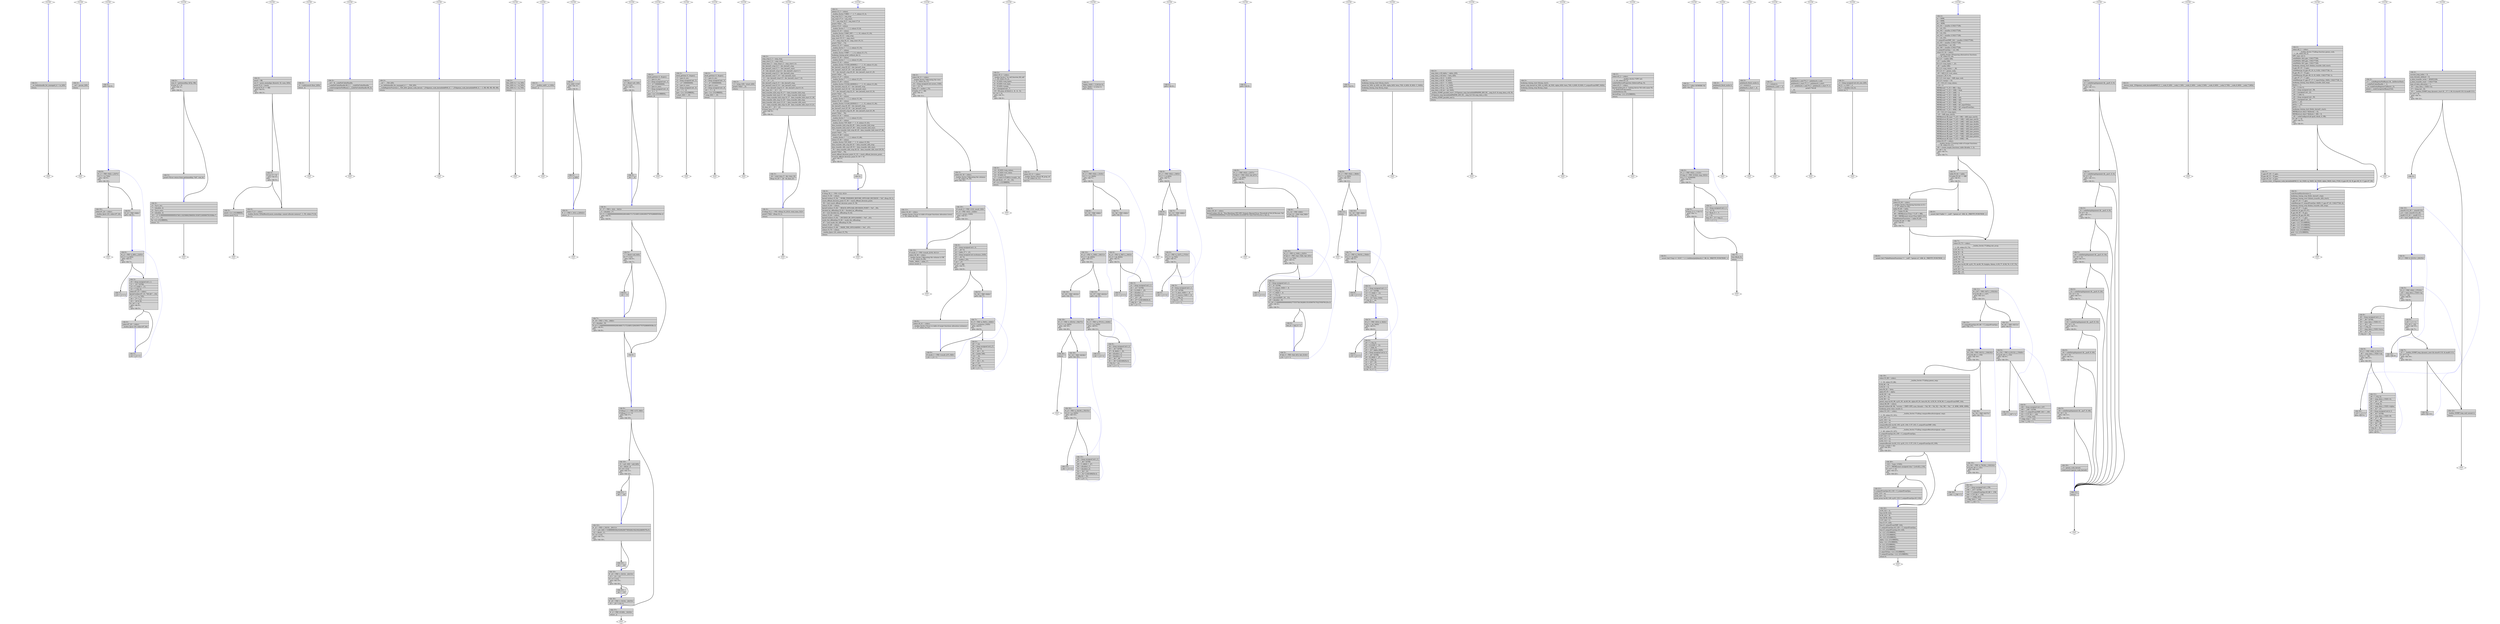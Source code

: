 digraph "tmpxft_000005b1_00000000-14_gemm.ii.038t.inline_param2" {
overlap=false;
subgraph "void __nv_save_fatbinhandle_for_managed_rt(void**)" {
	color="black";
	label="void __nv_save_fatbinhandle_for_managed_rt(void**)";
	fn_0_basic_block_1 [shape=Mdiamond,style=filled,fillcolor=white,label="EXIT"];

	fn_0_basic_block_2 [shape=record,style=filled,fillcolor=lightgrey,label="{\<bb\ 2\>:\l\
|__nv_fatbinhandle_for_managed_rt\ =\ in_2(D);\l\
|return;\l\
}"];

	fn_0_basic_block_0 [shape=Mdiamond,style=filled,fillcolor=white,label="ENTRY"];

	fn_0_basic_block_0:s -> fn_0_basic_block_2:n [style="solid,bold",color=blue,weight=100,constraint=true];
	fn_0_basic_block_2:s -> fn_0_basic_block_1:n [style="solid,bold",color=black,weight=10,constraint=true];
	fn_0_basic_block_0:s -> fn_0_basic_block_1:n [style="invis",constraint=true];
}
subgraph "void ____nv_dummy_param_ref(void*)" {
	color="black";
	label="void ____nv_dummy_param_ref(void*)";
	fn_3228_basic_block_1 [shape=Mdiamond,style=filled,fillcolor=white,label="EXIT"];

	fn_3228_basic_block_2 [shape=record,style=filled,fillcolor=lightgrey,label="{\<bb\ 2\>:\l\
|__ref\ =\ param_2(D);\l\
|return;\l\
}"];

	fn_3228_basic_block_0 [shape=Mdiamond,style=filled,fillcolor=white,label="ENTRY"];

	fn_3228_basic_block_0:s -> fn_3228_basic_block_2:n [style="solid,bold",color=blue,weight=100,constraint=true];
	fn_3228_basic_block_2:s -> fn_3228_basic_block_1:n [style="solid,bold",color=black,weight=10,constraint=true];
	fn_3228_basic_block_0:s -> fn_3228_basic_block_1:n [style="invis",constraint=true];
}
subgraph "void print_array(int, int, double (*)[4096])" {
	color="black";
	label="void print_array(int, int, double (*)[4096])";
	fn_3211_basic_block_1 [shape=Mdiamond,style=filled,fillcolor=white,label="EXIT"];

	fn_3211_basic_block_2 [shape=record,style=filled,fillcolor=lightgrey,label="{\<bb\ 2\>:\l\
goto\ \<bb\ 8\>;\l\
}"];

	fn_3211_basic_block_8 [shape=record,style=filled,fillcolor=lightgrey,label="{\<bb\ 8\>:\l\
|#\ i_1\ =\ PHI\ \<0(2),\ i_23(7)\>\l\
|if\ (i_1\ \<\ ni_7(D))\l\
\ \ goto\ \<bb\ 9\>;\l\
else\l\
\ \ goto\ \<bb\ 10\>;\l\
}"];

	fn_3211_basic_block_10 [shape=record,style=filled,fillcolor=lightgrey,label="{\<bb\ 10\>:\l\
|stderr.67_24\ =\ stderr;\l\
|__builtin_fputc\ (10,\ stderr.67_24);\l\
|return;\l\
}"];

	fn_3211_basic_block_9 [shape=record,style=filled,fillcolor=lightgrey,label="{\<bb\ 9\>:\l\
|#\ j_8\ =\ PHI\ \<0(8)\>\l\
goto\ \<bb\ 6\>;\l\
}"];

	fn_3211_basic_block_6 [shape=record,style=filled,fillcolor=lightgrey,label="{\<bb\ 6\>:\l\
|#\ j_2\ =\ PHI\ \<j_8(9),\ j_22(5)\>\l\
|if\ (j_2\ \<\ nj_9(D))\l\
\ \ goto\ \<bb\ 3\>;\l\
else\l\
\ \ goto\ \<bb\ 7\>;\l\
}"];

	fn_3211_basic_block_7 [shape=record,style=filled,fillcolor=lightgrey,label="{\<bb\ 7\>:\l\
|i_23\ =\ i_1\ +\ 1;\l\
}"];

	fn_3211_basic_block_3 [shape=record,style=filled,fillcolor=lightgrey,label="{\<bb\ 3\>:\l\
|_10\ =\ (long\ unsigned\ int)\ i_1;\l\
|_11\ =\ _10\ *\ 32768;\l\
|_13\ =\ C_12(D)\ +\ _11;\l\
|_14\ =\ *_13[j_2];\l\
|stderr.67_15\ =\ stderr;\l\
|fprintf\ (stderr.67_15,\ \"%0.2lf\ \",\ _14);\l\
|_17\ =\ i_1\ *\ ni_7(D);\l\
|_18\ =\ _17\ +\ j_2;\l\
|_19\ =\ _18\ %\ 20;\l\
|if\ (_19\ ==\ 0)\l\
\ \ goto\ \<bb\ 4\>;\l\
else\l\
\ \ goto\ \<bb\ 5\>;\l\
}"];

	fn_3211_basic_block_4 [shape=record,style=filled,fillcolor=lightgrey,label="{\<bb\ 4\>:\l\
|stderr.67_20\ =\ stderr;\l\
|__builtin_fputc\ (10,\ stderr.67_20);\l\
}"];

	fn_3211_basic_block_5 [shape=record,style=filled,fillcolor=lightgrey,label="{\<bb\ 5\>:\l\
|j_22\ =\ j_2\ +\ 1;\l\
}"];

	fn_3211_basic_block_0 [shape=Mdiamond,style=filled,fillcolor=white,label="ENTRY"];

	fn_3211_basic_block_0:s -> fn_3211_basic_block_2:n [style="solid,bold",color=blue,weight=100,constraint=true];
	fn_3211_basic_block_2:s -> fn_3211_basic_block_8:n [style="solid,bold",color=blue,weight=100,constraint=true];
	fn_3211_basic_block_3:s -> fn_3211_basic_block_4:n [style="solid,bold",color=black,weight=10,constraint=true];
	fn_3211_basic_block_3:s -> fn_3211_basic_block_5:n [style="solid,bold",color=black,weight=10,constraint=true];
	fn_3211_basic_block_4:s -> fn_3211_basic_block_5:n [style="solid,bold",color=blue,weight=100,constraint=true];
	fn_3211_basic_block_5:s -> fn_3211_basic_block_6:n [style="dotted,bold",color=blue,weight=10,constraint=false];
	fn_3211_basic_block_6:s -> fn_3211_basic_block_3:n [style="solid,bold",color=black,weight=10,constraint=true];
	fn_3211_basic_block_6:s -> fn_3211_basic_block_7:n [style="solid,bold",color=black,weight=10,constraint=true];
	fn_3211_basic_block_7:s -> fn_3211_basic_block_8:n [style="dotted,bold",color=blue,weight=10,constraint=false];
	fn_3211_basic_block_8:s -> fn_3211_basic_block_9:n [style="solid,bold",color=black,weight=10,constraint=true];
	fn_3211_basic_block_8:s -> fn_3211_basic_block_10:n [style="solid,bold",color=black,weight=10,constraint=true];
	fn_3211_basic_block_9:s -> fn_3211_basic_block_6:n [style="solid,bold",color=blue,weight=100,constraint=true];
	fn_3211_basic_block_10:s -> fn_3211_basic_block_1:n [style="solid,bold",color=black,weight=10,constraint=true];
	fn_3211_basic_block_0:s -> fn_3211_basic_block_1:n [style="invis",constraint=true];
}
subgraph "double rtclock()" {
	color="black";
	label="double rtclock()";
	fn_3219_basic_block_1 [shape=Mdiamond,style=filled,fillcolor=white,label="EXIT"];

	fn_3219_basic_block_2 [shape=record,style=filled,fillcolor=lightgrey,label="{\<bb\ 2\>:\l\
|stat_4\ =\ gettimeofday\ (&Tp,\ 0B);\l\
|if\ (stat_4\ !=\ 0)\l\
\ \ goto\ \<bb\ 3\>;\l\
else\l\
\ \ goto\ \<bb\ 4\>;\l\
}"];

	fn_3219_basic_block_3 [shape=record,style=filled,fillcolor=lightgrey,label="{\<bb\ 3\>:\l\
|printf\ (\"Error\ return\ from\ gettimeofday:\ %d\",\ stat_4);\l\
}"];

	fn_3219_basic_block_4 [shape=record,style=filled,fillcolor=lightgrey,label="{\<bb\ 4\>:\l\
|_6\ =\ Tp.tv_sec;\l\
|_7\ =\ (double)\ _6;\l\
|_8\ =\ Tp.tv_usec;\l\
|_9\ =\ (double)\ _8;\l\
|_10\ =\ _9\ *\ 9.99999999999999954748111825886258685613938723690807819366e-7;\l\
|_11\ =\ _7\ +\ _10;\l\
|Tp\ =\{v\}\ \{CLOBBER\};\l\
|return\ _11;\l\
}"];

	fn_3219_basic_block_0 [shape=Mdiamond,style=filled,fillcolor=white,label="ENTRY"];

	fn_3219_basic_block_0:s -> fn_3219_basic_block_2:n [style="solid,bold",color=blue,weight=100,constraint=true];
	fn_3219_basic_block_2:s -> fn_3219_basic_block_3:n [style="solid,bold",color=black,weight=10,constraint=true];
	fn_3219_basic_block_2:s -> fn_3219_basic_block_4:n [style="solid,bold",color=black,weight=10,constraint=true];
	fn_3219_basic_block_3:s -> fn_3219_basic_block_4:n [style="solid,bold",color=blue,weight=100,constraint=true];
	fn_3219_basic_block_4:s -> fn_3219_basic_block_1:n [style="solid,bold",color=black,weight=10,constraint=true];
	fn_3219_basic_block_0:s -> fn_3219_basic_block_1:n [style="invis",constraint=true];
}
subgraph "void* xmalloc(size_t)" {
	color="black";
	label="void* xmalloc(size_t)";
	fn_3225_basic_block_1 [shape=Mdiamond,style=filled,fillcolor=white,label="EXIT"];

	fn_3225_basic_block_2 [shape=record,style=filled,fillcolor=lightgrey,label="{\<bb\ 2\>:\l\
|newA\ =\ 0B;\l\
|ret_5\ =\ posix_memalign\ (&newA,\ 32,\ num_3(D));\l\
|newA.72_6\ =\ newA;\l\
|if\ (newA.72_6\ ==\ 0B)\l\
\ \ goto\ \<bb\ 4\>;\l\
else\l\
\ \ goto\ \<bb\ 3\>;\l\
}"];

	fn_3225_basic_block_3 [shape=record,style=filled,fillcolor=lightgrey,label="{\<bb\ 3\>:\l\
|if\ (ret_5\ !=\ 0)\l\
\ \ goto\ \<bb\ 4\>;\l\
else\l\
\ \ goto\ \<bb\ 5\>;\l\
}"];

	fn_3225_basic_block_5 [shape=record,style=filled,fillcolor=lightgrey,label="{\<bb\ 5\>:\l\
|newA\ =\{v\}\ \{CLOBBER\};\l\
|return\ newA.72_6;\l\
}"];

	fn_3225_basic_block_4 [shape=record,style=filled,fillcolor=lightgrey,label="{\<bb\ 4\>:\l\
|stderr.73_8\ =\ stderr;\l\
|__builtin_fwrite\ (\"[PolyBench]\ posix_memalign:\ cannot\ allocate\ memory\",\ 1,\ 50,\ stderr.73_8);\l\
|exit\ (1);\l\
}"];

	fn_3225_basic_block_0 [shape=Mdiamond,style=filled,fillcolor=white,label="ENTRY"];

	fn_3225_basic_block_0:s -> fn_3225_basic_block_2:n [style="solid,bold",color=blue,weight=100,constraint=true];
	fn_3225_basic_block_2:s -> fn_3225_basic_block_4:n [style="solid,bold",color=black,weight=10,constraint=true];
	fn_3225_basic_block_2:s -> fn_3225_basic_block_3:n [style="solid,bold",color=black,weight=10,constraint=true];
	fn_3225_basic_block_3:s -> fn_3225_basic_block_4:n [style="solid,bold",color=black,weight=10,constraint=true];
	fn_3225_basic_block_3:s -> fn_3225_basic_block_5:n [style="solid,bold",color=black,weight=10,constraint=true];
	fn_3225_basic_block_5:s -> fn_3225_basic_block_1:n [style="solid,bold",color=black,weight=10,constraint=true];
	fn_3225_basic_block_0:s -> fn_3225_basic_block_1:n [style="invis",constraint=true];
}
subgraph "cudaError_t cudaLaunch(T*) [with T = char; cudaError_t = cudaError]" {
	color="black";
	label="cudaError_t cudaLaunch(T*) [with T = char; cudaError_t = cudaError]";
	fn_3255_basic_block_1 [shape=Mdiamond,style=filled,fillcolor=white,label="EXIT"];

	fn_3255_basic_block_2 [shape=record,style=filled,fillcolor=lightgrey,label="{\<bb\ 2\>:\l\
|_4\ =\ cudaLaunch\ (func_2(D));\l\
|return\ _4;\l\
}"];

	fn_3255_basic_block_0 [shape=Mdiamond,style=filled,fillcolor=white,label="ENTRY"];

	fn_3255_basic_block_0:s -> fn_3255_basic_block_2:n [style="solid,bold",color=blue,weight=100,constraint=true];
	fn_3255_basic_block_2:s -> fn_3255_basic_block_1:n [style="solid,bold",color=black,weight=10,constraint=true];
	fn_3255_basic_block_0:s -> fn_3255_basic_block_1:n [style="invis",constraint=true];
}
subgraph "void __cudaUnregisterBinaryUtil()" {
	color="black";
	label="void __cudaUnregisterBinaryUtil()";
	fn_3229_basic_block_1 [shape=Mdiamond,style=filled,fillcolor=white,label="EXIT"];

	fn_3229_basic_block_2 [shape=record,style=filled,fillcolor=lightgrey,label="{\<bb\ 2\>:\l\
|__ref\ =\ &__cudaFatCubinHandle;\l\
|__cudaFatCubinHandle.84_3\ =\ __cudaFatCubinHandle;\l\
|__cudaUnregisterFatBinary\ (__cudaFatCubinHandle.84_3);\l\
|return;\l\
}"];

	fn_3229_basic_block_0 [shape=Mdiamond,style=filled,fillcolor=white,label="ENTRY"];

	fn_3229_basic_block_0:s -> fn_3229_basic_block_2:n [style="solid,bold",color=blue,weight=100,constraint=true];
	fn_3229_basic_block_2:s -> fn_3229_basic_block_1:n [style="solid,bold",color=black,weight=10,constraint=true];
	fn_3229_basic_block_0:s -> fn_3229_basic_block_1:n [style="invis",constraint=true];
}
subgraph "void __nv_cudaEntityRegisterCallback(void**)" {
	color="black";
	label="void __nv_cudaEntityRegisterCallback(void**)";
	fn_3253_basic_block_1 [shape=Mdiamond,style=filled,fillcolor=white,label="EXIT"];

	fn_3253_basic_block_2 [shape=record,style=filled,fillcolor=lightgrey,label="{\<bb\ 2\>:\l\
|__ref\ =\ __T26_2(D);\l\
|__nv_fatbinhandle_for_managed_rt\ =\ __T26_2(D);\l\
|__cudaRegisterFunction\ (__T26_2(D),\ gemm_cuda_kernel,\ \"_Z16gemm_cuda_kerneliiiddPdS_S_\",\ \"_Z16gemm_cuda_kerneliiiddPdS_S_\",\ -1,\ 0B,\ 0B,\ 0B,\ 0B,\ 0B);\l\
|return;\l\
}"];

	fn_3253_basic_block_0 [shape=Mdiamond,style=filled,fillcolor=white,label="ENTRY"];

	fn_3253_basic_block_0:s -> fn_3253_basic_block_2:n [style="solid,bold",color=blue,weight=100,constraint=true];
	fn_3253_basic_block_2:s -> fn_3253_basic_block_1:n [style="solid,bold",color=black,weight=10,constraint=true];
	fn_3253_basic_block_0:s -> fn_3253_basic_block_1:n [style="invis",constraint=true];
}
subgraph "dim3::dim3(unsigned int, unsigned int, unsigned int)" {
	color="black";
	label="dim3::dim3(unsigned int, unsigned int, unsigned int)";
	fn_3_basic_block_1 [shape=Mdiamond,style=filled,fillcolor=white,label="EXIT"];

	fn_3_basic_block_2 [shape=record,style=filled,fillcolor=lightgrey,label="{\<bb\ 2\>:\l\
|this_2(D)-\>x\ =\ vx_3(D);\l\
|this_2(D)-\>y\ =\ vy_5(D);\l\
|this_2(D)-\>z\ =\ vz_7(D);\l\
|return;\l\
}"];

	fn_3_basic_block_0 [shape=Mdiamond,style=filled,fillcolor=white,label="ENTRY"];

	fn_3_basic_block_0:s -> fn_3_basic_block_2:n [style="solid,bold",color=blue,weight=100,constraint=true];
	fn_3_basic_block_2:s -> fn_3_basic_block_1:n [style="solid,bold",color=black,weight=10,constraint=true];
	fn_3_basic_block_0:s -> fn_3_basic_block_1:n [style="invis",constraint=true];
}
subgraph "float std::ceil(float)" {
	color="black";
	label="float std::ceil(float)";
	fn_139_basic_block_1 [shape=Mdiamond,style=filled,fillcolor=white,label="EXIT"];

	fn_139_basic_block_2 [shape=record,style=filled,fillcolor=lightgrey,label="{\<bb\ 2\>:\l\
|_2\ =\ __builtin_ceilf\ (__x_1(D));\l\
|return\ _2;\l\
}"];

	fn_139_basic_block_0 [shape=Mdiamond,style=filled,fillcolor=white,label="ENTRY"];

	fn_139_basic_block_0:s -> fn_139_basic_block_2:n [style="solid,bold",color=blue,weight=100,constraint=true];
	fn_139_basic_block_2:s -> fn_139_basic_block_1:n [style="solid,bold",color=black,weight=10,constraint=true];
	fn_139_basic_block_0:s -> fn_139_basic_block_1:n [style="invis",constraint=true];
}
subgraph "float absVal(float)" {
	color="black";
	label="float absVal(float)";
	fn_3194_basic_block_1 [shape=Mdiamond,style=filled,fillcolor=white,label="EXIT"];

	fn_3194_basic_block_2 [shape=record,style=filled,fillcolor=lightgrey,label="{\<bb\ 2\>:\l\
|if\ (a_2(D)\ \<\ 0.0)\l\
\ \ goto\ \<bb\ 3\>;\l\
else\l\
\ \ goto\ \<bb\ 4\>;\l\
}"];

	fn_3194_basic_block_3 [shape=record,style=filled,fillcolor=lightgrey,label="{\<bb\ 3\>:\l\
|_3\ =\ -a_2(D);\l\
}"];

	fn_3194_basic_block_4 [shape=record,style=filled,fillcolor=lightgrey,label="{\<bb\ 4\>:\l\
|#\ _1\ =\ PHI\ \<_3(3),\ a_2(D)(2)\>\l\
|return\ _1;\l\
}"];

	fn_3194_basic_block_0 [shape=Mdiamond,style=filled,fillcolor=white,label="ENTRY"];

	fn_3194_basic_block_0:s -> fn_3194_basic_block_2:n [style="solid,bold",color=blue,weight=100,constraint=true];
	fn_3194_basic_block_2:s -> fn_3194_basic_block_3:n [style="solid,bold",color=black,weight=10,constraint=true];
	fn_3194_basic_block_2:s -> fn_3194_basic_block_4:n [style="solid,bold",color=black,weight=10,constraint=true];
	fn_3194_basic_block_3:s -> fn_3194_basic_block_4:n [style="solid,bold",color=blue,weight=100,constraint=true];
	fn_3194_basic_block_4:s -> fn_3194_basic_block_1:n [style="solid,bold",color=black,weight=10,constraint=true];
	fn_3194_basic_block_0:s -> fn_3194_basic_block_1:n [style="invis",constraint=true];
}
subgraph "float percentDiff(double, double)" {
	color="black";
	label="float percentDiff(double, double)";
	fn_3195_basic_block_1 [shape=Mdiamond,style=filled,fillcolor=white,label="EXIT"];

	fn_3195_basic_block_2 [shape=record,style=filled,fillcolor=lightgrey,label="{\<bb\ 2\>:\l\
|_4\ =\ (float)\ val1_3(D);\l\
|if\ (_4\ \<\ 0.0)\l\
\ \ goto\ \<bb\ 3\>;\l\
else\l\
\ \ goto\ \<bb\ 4\>;\l\
}"];

	fn_3195_basic_block_3 [shape=record,style=filled,fillcolor=lightgrey,label="{\<bb\ 3\>:\l\
|_16\ =\ -_4;\l\
}"];

	fn_3195_basic_block_4 [shape=record,style=filled,fillcolor=lightgrey,label="{\<bb\ 4\>:\l\
|#\ _17\ =\ PHI\ \<_4(2),\ _16(3)\>\l\
|_5\ =\ (double)\ _17;\l\
|if\ (_5\ \<\ 1.00000000000000002081668171172168513294309377670288085938e-2)\l\
\ \ goto\ \<bb\ 5\>;\l\
else\l\
\ \ goto\ \<bb\ 8\>;\l\
}"];

	fn_3195_basic_block_5 [shape=record,style=filled,fillcolor=lightgrey,label="{\<bb\ 5\>:\l\
|_7\ =\ (float)\ val2_6(D);\l\
|if\ (_7\ \<\ 0.0)\l\
\ \ goto\ \<bb\ 6\>;\l\
else\l\
\ \ goto\ \<bb\ 7\>;\l\
}"];

	fn_3195_basic_block_6 [shape=record,style=filled,fillcolor=lightgrey,label="{\<bb\ 6\>:\l\
|_18\ =\ -_7;\l\
}"];

	fn_3195_basic_block_7 [shape=record,style=filled,fillcolor=lightgrey,label="{\<bb\ 7\>:\l\
|#\ _19\ =\ PHI\ \<_7(5),\ _18(6)\>\l\
|_8\ =\ (double)\ _19;\l\
|if\ (_8\ \<\ 1.00000000000000002081668171172168513294309377670288085938e-2)\l\
\ \ goto\ \<bb\ 9\>;\l\
else\l\
\ \ goto\ \<bb\ 8\>;\l\
}"];

	fn_3195_basic_block_8 [shape=record,style=filled,fillcolor=lightgrey,label="{\<bb\ 8\>:\l\
}"];

	fn_3195_basic_block_9 [shape=record,style=filled,fillcolor=lightgrey,label="{\<bb\ 9\>:\l\
|#\ iftmp.1_1\ =\ PHI\ \<1(7),\ 0(8)\>\l\
|if\ (iftmp.1_1\ !=\ 0)\l\
\ \ goto\ \<bb\ 17\>;\l\
else\l\
\ \ goto\ \<bb\ 10\>;\l\
}"];

	fn_3195_basic_block_10 [shape=record,style=filled,fillcolor=lightgrey,label="{\<bb\ 10\>:\l\
|_9\ =\ val1_3(D)\ -\ val2_6(D);\l\
|_10\ =\ (float)\ _9;\l\
|if\ (_10\ \<\ 0.0)\l\
\ \ goto\ \<bb\ 11\>;\l\
else\l\
\ \ goto\ \<bb\ 12\>;\l\
}"];

	fn_3195_basic_block_11 [shape=record,style=filled,fillcolor=lightgrey,label="{\<bb\ 11\>:\l\
|_20\ =\ -_10;\l\
}"];

	fn_3195_basic_block_12 [shape=record,style=filled,fillcolor=lightgrey,label="{\<bb\ 12\>:\l\
|#\ _21\ =\ PHI\ \<_10(10),\ _20(11)\>\l\
|_11\ =\ val1_3(D)\ +\ 9.99999993922529029077850282192230224609375e-9;\l\
|_12\ =\ (float)\ _11;\l\
|if\ (_12\ \<\ 0.0)\l\
\ \ goto\ \<bb\ 13\>;\l\
else\l\
\ \ goto\ \<bb\ 14\>;\l\
}"];

	fn_3195_basic_block_13 [shape=record,style=filled,fillcolor=lightgrey,label="{\<bb\ 13\>:\l\
|_22\ =\ -_12;\l\
}"];

	fn_3195_basic_block_14 [shape=record,style=filled,fillcolor=lightgrey,label="{\<bb\ 14\>:\l\
|#\ _23\ =\ PHI\ \<_12(12),\ _22(13)\>\l\
|_13\ =\ _21\ /\ _23;\l\
|if\ (_13\ \<\ 0.0)\l\
\ \ goto\ \<bb\ 15\>;\l\
else\l\
\ \ goto\ \<bb\ 16\>;\l\
}"];

	fn_3195_basic_block_15 [shape=record,style=filled,fillcolor=lightgrey,label="{\<bb\ 15\>:\l\
|_24\ =\ -_13;\l\
}"];

	fn_3195_basic_block_16 [shape=record,style=filled,fillcolor=lightgrey,label="{\<bb\ 16\>:\l\
|#\ _25\ =\ PHI\ \<_13(14),\ _24(15)\>\l\
|_14\ =\ _25\ *\ 1.0e+2;\l\
}"];

	fn_3195_basic_block_17 [shape=record,style=filled,fillcolor=lightgrey,label="{\<bb\ 17\>:\l\
|#\ _2\ =\ PHI\ \<0.0(9),\ _14(16)\>\l\
|return\ _2;\l\
}"];

	fn_3195_basic_block_0 [shape=Mdiamond,style=filled,fillcolor=white,label="ENTRY"];

	fn_3195_basic_block_0:s -> fn_3195_basic_block_2:n [style="solid,bold",color=blue,weight=100,constraint=true];
	fn_3195_basic_block_2:s -> fn_3195_basic_block_3:n [style="solid,bold",color=black,weight=10,constraint=true];
	fn_3195_basic_block_2:s -> fn_3195_basic_block_4:n [style="solid,bold",color=black,weight=10,constraint=true];
	fn_3195_basic_block_3:s -> fn_3195_basic_block_4:n [style="solid,bold",color=blue,weight=100,constraint=true];
	fn_3195_basic_block_4:s -> fn_3195_basic_block_5:n [style="solid,bold",color=black,weight=10,constraint=true];
	fn_3195_basic_block_4:s -> fn_3195_basic_block_8:n [style="solid,bold",color=black,weight=10,constraint=true];
	fn_3195_basic_block_5:s -> fn_3195_basic_block_6:n [style="solid,bold",color=black,weight=10,constraint=true];
	fn_3195_basic_block_5:s -> fn_3195_basic_block_7:n [style="solid,bold",color=black,weight=10,constraint=true];
	fn_3195_basic_block_6:s -> fn_3195_basic_block_7:n [style="solid,bold",color=blue,weight=100,constraint=true];
	fn_3195_basic_block_7:s -> fn_3195_basic_block_9:n [style="solid,bold",color=black,weight=10,constraint=true];
	fn_3195_basic_block_7:s -> fn_3195_basic_block_8:n [style="solid,bold",color=black,weight=10,constraint=true];
	fn_3195_basic_block_8:s -> fn_3195_basic_block_9:n [style="solid,bold",color=blue,weight=100,constraint=true];
	fn_3195_basic_block_9:s -> fn_3195_basic_block_17:n [style="solid,bold",color=black,weight=10,constraint=true];
	fn_3195_basic_block_9:s -> fn_3195_basic_block_10:n [style="solid,bold",color=black,weight=10,constraint=true];
	fn_3195_basic_block_10:s -> fn_3195_basic_block_11:n [style="solid,bold",color=black,weight=10,constraint=true];
	fn_3195_basic_block_10:s -> fn_3195_basic_block_12:n [style="solid,bold",color=black,weight=10,constraint=true];
	fn_3195_basic_block_11:s -> fn_3195_basic_block_12:n [style="solid,bold",color=blue,weight=100,constraint=true];
	fn_3195_basic_block_12:s -> fn_3195_basic_block_13:n [style="solid,bold",color=black,weight=10,constraint=true];
	fn_3195_basic_block_12:s -> fn_3195_basic_block_14:n [style="solid,bold",color=black,weight=10,constraint=true];
	fn_3195_basic_block_13:s -> fn_3195_basic_block_14:n [style="solid,bold",color=blue,weight=100,constraint=true];
	fn_3195_basic_block_14:s -> fn_3195_basic_block_15:n [style="solid,bold",color=black,weight=10,constraint=true];
	fn_3195_basic_block_14:s -> fn_3195_basic_block_16:n [style="solid,bold",color=black,weight=10,constraint=true];
	fn_3195_basic_block_15:s -> fn_3195_basic_block_16:n [style="solid,bold",color=blue,weight=100,constraint=true];
	fn_3195_basic_block_16:s -> fn_3195_basic_block_17:n [style="solid,bold",color=blue,weight=100,constraint=true];
	fn_3195_basic_block_17:s -> fn_3195_basic_block_1:n [style="solid,bold",color=black,weight=10,constraint=true];
	fn_3195_basic_block_0:s -> fn_3195_basic_block_1:n [style="invis",constraint=true];
}
subgraph "uint64_t get_time()" {
	color="black";
	label="uint64_t get_time()";
	fn_3200_basic_block_1 [shape=Mdiamond,style=filled,fillcolor=white,label="EXIT"];

	fn_3200_basic_block_2 [shape=record,style=filled,fillcolor=lightgrey,label="{\<bb\ 2\>:\l\
|clock_gettime\ (1,\ &spec);\l\
|_3\ =\ spec.tv_sec;\l\
|_4\ =\ (long\ unsigned\ int)\ _3;\l\
|_5\ =\ _4\ *\ 1000000000;\l\
|_6\ =\ spec.tv_nsec;\l\
|_7\ =\ (long\ unsigned\ int)\ _6;\l\
|_8\ =\ _5\ +\ _7;\l\
|spec\ =\{v\}\ \{CLOBBER\};\l\
|return\ _8;\l\
}"];

	fn_3200_basic_block_0 [shape=Mdiamond,style=filled,fillcolor=white,label="ENTRY"];

	fn_3200_basic_block_0:s -> fn_3200_basic_block_2:n [style="solid,bold",color=blue,weight=100,constraint=true];
	fn_3200_basic_block_2:s -> fn_3200_basic_block_1:n [style="solid,bold",color=black,weight=10,constraint=true];
	fn_3200_basic_block_0:s -> fn_3200_basic_block_1:n [style="invis",constraint=true];
}
subgraph "void hookomp_timing_start(uint64_t*)" {
	color="black";
	label="void hookomp_timing_start(uint64_t*)";
	fn_3201_basic_block_1 [shape=Mdiamond,style=filled,fillcolor=white,label="EXIT"];

	fn_3201_basic_block_2 [shape=record,style=filled,fillcolor=lightgrey,label="{\<bb\ 2\>:\l\
|clock_gettime\ (1,\ &spec);\l\
|_5\ =\ spec.tv_sec;\l\
|_6\ =\ (long\ unsigned\ int)\ _5;\l\
|_7\ =\ _6\ *\ 1000000000;\l\
|_8\ =\ spec.tv_nsec;\l\
|_9\ =\ (long\ unsigned\ int)\ _8;\l\
|_10\ =\ _7\ +\ _9;\l\
|spec\ =\{v\}\ \{CLOBBER\};\l\
|*_start_3(D)\ =\ _10;\l\
|return;\l\
}"];

	fn_3201_basic_block_0 [shape=Mdiamond,style=filled,fillcolor=white,label="ENTRY"];

	fn_3201_basic_block_0:s -> fn_3201_basic_block_2:n [style="solid,bold",color=blue,weight=100,constraint=true];
	fn_3201_basic_block_2:s -> fn_3201_basic_block_1:n [style="solid,bold",color=black,weight=10,constraint=true];
	fn_3201_basic_block_0:s -> fn_3201_basic_block_1:n [style="invis",constraint=true];
}
subgraph "void hookomp_timing_stop(uint64_t*)" {
	color="black";
	label="void hookomp_timing_stop(uint64_t*)";
	fn_3202_basic_block_1 [shape=Mdiamond,style=filled,fillcolor=white,label="EXIT"];

	fn_3202_basic_block_2 [shape=record,style=filled,fillcolor=lightgrey,label="{\<bb\ 2\>:\l\
|clock_gettime\ (1,\ &spec);\l\
|_5\ =\ spec.tv_sec;\l\
|_6\ =\ (long\ unsigned\ int)\ _5;\l\
|_7\ =\ _6\ *\ 1000000000;\l\
|_8\ =\ spec.tv_nsec;\l\
|_9\ =\ (long\ unsigned\ int)\ _8;\l\
|_10\ =\ _7\ +\ _9;\l\
|spec\ =\{v\}\ \{CLOBBER\};\l\
|*_stop_3(D)\ =\ _10;\l\
|return;\l\
}"];

	fn_3202_basic_block_0 [shape=Mdiamond,style=filled,fillcolor=white,label="ENTRY"];

	fn_3202_basic_block_0:s -> fn_3202_basic_block_2:n [style="solid,bold",color=blue,weight=100,constraint=true];
	fn_3202_basic_block_2:s -> fn_3202_basic_block_1:n [style="solid,bold",color=black,weight=10,constraint=true];
	fn_3202_basic_block_0:s -> fn_3202_basic_block_1:n [style="invis",constraint=true];
}
subgraph "void hookomp_timing_print(uint64_t, uint64_t)" {
	color="black";
	label="void hookomp_timing_print(uint64_t, uint64_t)";
	fn_3203_basic_block_1 [shape=Mdiamond,style=filled,fillcolor=white,label="EXIT"];

	fn_3203_basic_block_2 [shape=record,style=filled,fillcolor=lightgrey,label="{\<bb\ 2\>:\l\
|_3\ =\ tstop_1(D)\ -\ tstart_2(D);\l\
|printf\ (\"%llu\",\ _3);\l\
|return;\l\
}"];

	fn_3203_basic_block_0 [shape=Mdiamond,style=filled,fillcolor=white,label="ENTRY"];

	fn_3203_basic_block_0:s -> fn_3203_basic_block_2:n [style="solid,bold",color=blue,weight=100,constraint=true];
	fn_3203_basic_block_2:s -> fn_3203_basic_block_1:n [style="solid,bold",color=black,weight=10,constraint=true];
	fn_3203_basic_block_0:s -> fn_3203_basic_block_1:n [style="invis",constraint=true];
}
subgraph "void hookomp_timing_print_without_dev()" {
	color="black";
	label="void hookomp_timing_print_without_dev()";
	fn_3204_basic_block_1 [shape=Mdiamond,style=filled,fillcolor=white,label="EXIT"];

	fn_3204_basic_block_2 [shape=record,style=filled,fillcolor=lightgrey,label="{\<bb\ 2\>:\l\
|omp_stop.2_3\ =\ omp_stop;\l\
|omp_start.3_4\ =\ omp_start;\l\
|total_time_5\ =\ omp_stop.2_3\ -\ omp_start.3_4;\l\
|dev_kernel1_stop.4_6\ =\ dev_kernel1_stop;\l\
|dev_kernel1_start.5_7\ =\ dev_kernel1_start;\l\
|_8\ =\ dev_kernel1_stop.4_6\ -\ dev_kernel1_start.5_7;\l\
|dev_kernel2_stop.6_9\ =\ dev_kernel2_stop;\l\
|dev_kernel2_start.7_10\ =\ dev_kernel2_start;\l\
|_11\ =\ dev_kernel2_stop.6_9\ -\ dev_kernel2_start.7_10;\l\
|_12\ =\ _8\ +\ _11;\l\
|dev_kernel3_stop.8_13\ =\ dev_kernel3_stop;\l\
|dev_kernel3_start.9_14\ =\ dev_kernel3_start;\l\
|_15\ =\ dev_kernel3_stop.8_13\ -\ dev_kernel3_start.9_14;\l\
|dev_time_16\ =\ _12\ +\ _15;\l\
|data_transfer_h2d_stop.10_17\ =\ data_transfer_h2d_stop;\l\
|data_transfer_h2d_start.11_18\ =\ data_transfer_h2d_start;\l\
|_19\ =\ data_transfer_h2d_stop.10_17\ -\ data_transfer_h2d_start.11_18;\l\
|data_transfer_d2h_stop.12_20\ =\ data_transfer_d2h_stop;\l\
|data_transfer_d2h_start.13_21\ =\ data_transfer_d2h_start;\l\
|_22\ =\ data_transfer_d2h_stop.12_20\ -\ data_transfer_d2h_start.13_21;\l\
|dt_time_23\ =\ _19\ +\ _22;\l\
|if\ (total_time_5\ !=\ 0)\l\
\ \ goto\ \<bb\ 3\>;\l\
else\l\
\ \ goto\ \<bb\ 4\>;\l\
}"];

	fn_3204_basic_block_3 [shape=record,style=filled,fillcolor=lightgrey,label="{\<bb\ 3\>:\l\
|_24\ =\ total_time_5\ -\ dev_time_16;\l\
|iftmp.14_25\ =\ _24\ -\ dt_time_23;\l\
}"];

	fn_3204_basic_block_4 [shape=record,style=filled,fillcolor=lightgrey,label="{\<bb\ 4\>:\l\
|#\ iftmp.14_1\ =\ PHI\ \<iftmp.14_25(3),\ total_time_5(2)\>\l\
|printf\ (\"%llu\",\ iftmp.14_1);\l\
|return;\l\
}"];

	fn_3204_basic_block_0 [shape=Mdiamond,style=filled,fillcolor=white,label="ENTRY"];

	fn_3204_basic_block_0:s -> fn_3204_basic_block_2:n [style="solid,bold",color=blue,weight=100,constraint=true];
	fn_3204_basic_block_2:s -> fn_3204_basic_block_3:n [style="solid,bold",color=black,weight=10,constraint=true];
	fn_3204_basic_block_2:s -> fn_3204_basic_block_4:n [style="solid,bold",color=black,weight=10,constraint=true];
	fn_3204_basic_block_3:s -> fn_3204_basic_block_4:n [style="solid,bold",color=blue,weight=100,constraint=true];
	fn_3204_basic_block_4:s -> fn_3204_basic_block_1:n [style="solid,bold",color=black,weight=10,constraint=true];
	fn_3204_basic_block_0:s -> fn_3204_basic_block_1:n [style="invis",constraint=true];
}
subgraph "void hookomp_print_time_results()" {
	color="black";
	label="void hookomp_print_time_results()";
	fn_3205_basic_block_1 [shape=Mdiamond,style=filled,fillcolor=white,label="EXIT"];

	fn_3205_basic_block_2 [shape=record,style=filled,fillcolor=lightgrey,label="{\<bb\ 2\>:\l\
|stdout.15_3\ =\ stdout;\l\
|__builtin_fwrite\ (\"ORIG\ =\ \",\ 1,\ 7,\ stdout.15_3);\l\
|seq_stop.16_5\ =\ seq_stop;\l\
|seq_start.17_6\ =\ seq_start;\l\
|_72\ =\ seq_stop.16_5\ -\ seq_start.17_6;\l\
|printf\ (\"%llu\",\ _72);\l\
|stdout.15_8\ =\ stdout;\l\
|__builtin_fwrite\ (\",\ \",\ 1,\ 2,\ stdout.15_8);\l\
|stdout.15_10\ =\ stdout;\l\
|__builtin_fwrite\ (\"OMP_OFF\ =\ \",\ 1,\ 10,\ stdout.15_10);\l\
|omp_stop.18_12\ =\ omp_stop;\l\
|omp_start.19_13\ =\ omp_start;\l\
|_73\ =\ omp_stop.18_12\ -\ omp_start.19_13;\l\
|printf\ (\"%llu\",\ _73);\l\
|stdout.15_15\ =\ stdout;\l\
|__builtin_fwrite\ (\",\ \",\ 1,\ 2,\ stdout.15_15);\l\
|stdout.15_17\ =\ stdout;\l\
|__builtin_fwrite\ (\"OMP\ =\ \",\ 1,\ 6,\ stdout.15_17);\l\
|hookomp_timing_print_without_dev\ ();\l\
|stdout.15_20\ =\ stdout;\l\
|__builtin_fwrite\ (\",\ \",\ 1,\ 2,\ stdout.15_20);\l\
|stdout.15_22\ =\ stdout;\l\
|__builtin_fwrite\ (\"CUDA_KERNEL1\ =\ \",\ 1,\ 15,\ stdout.15_22);\l\
|dev_kernel1_stop.20_24\ =\ dev_kernel1_stop;\l\
|dev_kernel1_start.21_25\ =\ dev_kernel1_start;\l\
|_74\ =\ dev_kernel1_stop.20_24\ -\ dev_kernel1_start.21_25;\l\
|printf\ (\"%llu\",\ _74);\l\
|stdout.15_27\ =\ stdout;\l\
|__builtin_fwrite\ (\",\ \",\ 1,\ 2,\ stdout.15_27);\l\
|stdout.15_29\ =\ stdout;\l\
|__builtin_fwrite\ (\"CUDA_KERNEL2\ =\ \",\ 1,\ 15,\ stdout.15_29);\l\
|dev_kernel2_stop.22_31\ =\ dev_kernel2_stop;\l\
|dev_kernel2_start.23_32\ =\ dev_kernel2_start;\l\
|_75\ =\ dev_kernel2_stop.22_31\ -\ dev_kernel2_start.23_32;\l\
|printf\ (\"%llu\",\ _75);\l\
|stdout.15_34\ =\ stdout;\l\
|__builtin_fwrite\ (\",\ \",\ 1,\ 2,\ stdout.15_34);\l\
|stdout.15_36\ =\ stdout;\l\
|__builtin_fwrite\ (\"CUDA_KERNEL3\ =\ \",\ 1,\ 15,\ stdout.15_36);\l\
|dev_kernel3_stop.24_38\ =\ dev_kernel3_stop;\l\
|dev_kernel3_start.25_39\ =\ dev_kernel3_start;\l\
|_76\ =\ dev_kernel3_stop.24_38\ -\ dev_kernel3_start.25_39;\l\
|printf\ (\"%llu\",\ _76);\l\
|stdout.15_41\ =\ stdout;\l\
|__builtin_fwrite\ (\",\ \",\ 1,\ 2,\ stdout.15_41);\l\
|stdout.15_43\ =\ stdout;\l\
|__builtin_fwrite\ (\"DT_H2D\ =\ \",\ 1,\ 9,\ stdout.15_43);\l\
|data_transfer_h2d_stop.26_45\ =\ data_transfer_h2d_stop;\l\
|data_transfer_h2d_start.27_46\ =\ data_transfer_h2d_start;\l\
|_77\ =\ data_transfer_h2d_stop.26_45\ -\ data_transfer_h2d_start.27_46;\l\
|printf\ (\"%llu\",\ _77);\l\
|stdout.15_48\ =\ stdout;\l\
|__builtin_fwrite\ (\",\ \",\ 1,\ 2,\ stdout.15_48);\l\
|stdout.15_50\ =\ stdout;\l\
|__builtin_fwrite\ (\"DT_D2H\ =\ \",\ 1,\ 9,\ stdout.15_50);\l\
|data_transfer_d2h_stop.28_52\ =\ data_transfer_d2h_stop;\l\
|data_transfer_d2h_start.29_53\ =\ data_transfer_d2h_start;\l\
|_78\ =\ data_transfer_d2h_stop.28_52\ -\ data_transfer_d2h_start.29_53;\l\
|printf\ (\"%llu\",\ _78);\l\
|reach_offload_decision_point.31_55\ =\ reach_offload_decision_point;\l\
|if\ (reach_offload_decision_point.31_55\ !=\ 0)\l\
\ \ goto\ \<bb\ 3\>;\l\
else\l\
\ \ goto\ \<bb\ 4\>;\l\
}"];

	fn_3205_basic_block_3 [shape=record,style=filled,fillcolor=lightgrey,label="{\<bb\ 3\>:\l\
}"];

	fn_3205_basic_block_4 [shape=record,style=filled,fillcolor=lightgrey,label="{\<bb\ 4\>:\l\
|#\ iftmp.30_1\ =\ PHI\ \<1(2),\ 0(3)\>\l\
|stdout.15_56\ =\ stdout;\l\
|fprintf\ (stdout.15_56,\ \",\ WORK_FINISHED_BEFORE_OFFLOAD_DECISION\ =\ %d\",\ iftmp.30_1);\l\
|reach_offload_decision_point.31_58\ =\ reach_offload_decision_point;\l\
|_59\ =\ (int)\ reach_offload_decision_point.31_58;\l\
|stdout.15_60\ =\ stdout;\l\
|fprintf\ (stdout.15_60,\ \",\ REACH_OFFLOAD_DECISION_POINT\ =\ %d\",\ _59);\l\
|decided_by_offloading.32_62\ =\ decided_by_offloading;\l\
|_63\ =\ (int)\ decided_by_offloading.32_62;\l\
|stdout.15_64\ =\ stdout;\l\
|fprintf\ (stdout.15_64,\ \",\ DECIDED_BY_OFFLOADING\ =\ %d\",\ _63);\l\
|made_the_offloading.33_66\ =\ made_the_offloading;\l\
|_67\ =\ (int)\ made_the_offloading.33_66;\l\
|stdout.15_68\ =\ stdout;\l\
|fprintf\ (stdout.15_68,\ \",\ MADE_THE_OFFLOADING\ =\ %d\",\ _67);\l\
|stdout.15_70\ =\ stdout;\l\
|__builtin_fputc\ (10,\ stdout.15_70);\l\
|return;\l\
}"];

	fn_3205_basic_block_0 [shape=Mdiamond,style=filled,fillcolor=white,label="ENTRY"];

	fn_3205_basic_block_0:s -> fn_3205_basic_block_2:n [style="solid,bold",color=blue,weight=100,constraint=true];
	fn_3205_basic_block_2:s -> fn_3205_basic_block_4:n [style="solid,bold",color=black,weight=10,constraint=true];
	fn_3205_basic_block_2:s -> fn_3205_basic_block_3:n [style="solid,bold",color=black,weight=10,constraint=true];
	fn_3205_basic_block_3:s -> fn_3205_basic_block_4:n [style="solid,bold",color=blue,weight=100,constraint=true];
	fn_3205_basic_block_4:s -> fn_3205_basic_block_1:n [style="solid,bold",color=black,weight=10,constraint=true];
	fn_3205_basic_block_0:s -> fn_3205_basic_block_1:n [style="invis",constraint=true];
}
subgraph "bool create_target_functions_table(Func****, int, int)" {
	color="black";
	label="bool create_target_functions_table(Func****, int, int)";
	fn_3206_basic_block_1 [shape=Mdiamond,style=filled,fillcolor=white,label="EXIT"];

	fn_3206_basic_block_2 [shape=record,style=filled,fillcolor=lightgrey,label="{\<bb\ 2\>:\l\
|stderr.34_11\ =\ stderr;\l\
|__builtin_fwrite\ (\"Allocating\ the\ rows.\n\",\ 1,\ 21,\ stderr.34_11);\l\
|_14\ =\ (long\ unsigned\ int)\ nrows_13(D);\l\
|_15\ =\ _14\ *\ 8;\l\
|table_17\ =\ malloc\ (_15);\l\
|if\ (table_17\ !=\ 0B)\l\
\ \ goto\ \<bb\ 3\>;\l\
else\l\
\ \ goto\ \<bb\ 11\>;\l\
}"];

	fn_3206_basic_block_11 [shape=record,style=filled,fillcolor=lightgrey,label="{\<bb\ 11\>:\l\
|stderr.34_44\ =\ stderr;\l\
|__builtin_fwrite\ (\"Error\ in\ table\ of\ target\ functions\ allocation\ (rows).\n\",\ 1,\ 54,\ stderr.34_44);\l\
}"];

	fn_3206_basic_block_3 [shape=record,style=filled,fillcolor=lightgrey,label="{\<bb\ 3\>:\l\
|stderr.34_18\ =\ stderr;\l\
|__builtin_fwrite\ (\"Allocating\ the\ columns.\n\",\ 1,\ 24,\ stderr.34_18);\l\
goto\ \<bb\ 10\>;\l\
}"];

	fn_3206_basic_block_10 [shape=record,style=filled,fillcolor=lightgrey,label="{\<bb\ 10\>:\l\
|#\ result_2\ =\ PHI\ \<1(3),\ result_1(9)\>\l\
|#\ i_4\ =\ PHI\ \<0(3),\ i_43(9)\>\l\
|if\ (i_4\ \<\ nrows_13(D))\l\
\ \ goto\ \<bb\ 4\>;\l\
else\l\
\ \ goto\ \<bb\ 12\>;\l\
}"];

	fn_3206_basic_block_12 [shape=record,style=filled,fillcolor=lightgrey,label="{\<bb\ 12\>:\l\
|#\ result_3\ =\ PHI\ \<result_2(10),\ 0(11)\>\l\
|stderr.34_46\ =\ stderr;\l\
|__builtin_fwrite\ (\"Allocating\ the\ columns\ is\ OK.\n\",\ 1,\ 30,\ stderr.34_46);\l\
|*table__48(D)\ =\ table_17;\l\
|return\ result_3;\l\
}"];

	fn_3206_basic_block_4 [shape=record,style=filled,fillcolor=lightgrey,label="{\<bb\ 4\>:\l\
|_20\ =\ (long\ unsigned\ int)\ i_4;\l\
|_21\ =\ _20\ *\ 8;\l\
|_22\ =\ table_17\ +\ _21;\l\
|_24\ =\ (long\ unsigned\ int)\ ncolumns_23(D);\l\
|_25\ =\ _24\ *\ 8;\l\
|_27\ =\ malloc\ (_25);\l\
|*_22\ =\ _27;\l\
|if\ (_27\ !=\ 0B)\l\
\ \ goto\ \<bb\ 5\>;\l\
else\l\
\ \ goto\ \<bb\ 8\>;\l\
}"];

	fn_3206_basic_block_8 [shape=record,style=filled,fillcolor=lightgrey,label="{\<bb\ 8\>:\l\
|stderr.34_41\ =\ stderr;\l\
|__builtin_fwrite\ (\"Error\ in\ table\ of\ target\ functions\ allocation\ (columns).\n\",\ 1,\ 57,\ stderr.34_41);\l\
}"];

	fn_3206_basic_block_5 [shape=record,style=filled,fillcolor=lightgrey,label="{\<bb\ 5\>:\l\
|#\ j_50\ =\ PHI\ \<0(4)\>\l\
goto\ \<bb\ 7\>;\l\
}"];

	fn_3206_basic_block_7 [shape=record,style=filled,fillcolor=lightgrey,label="{\<bb\ 7\>:\l\
|#\ j_5\ =\ PHI\ \<j_50(5),\ j_40(6)\>\l\
|if\ (j_5\ \<\ ncolumns_23(D))\l\
\ \ goto\ \<bb\ 6\>;\l\
else\l\
\ \ goto\ \<bb\ 9\>;\l\
}"];

	fn_3206_basic_block_9 [shape=record,style=filled,fillcolor=lightgrey,label="{\<bb\ 9\>:\l\
|#\ result_1\ =\ PHI\ \<result_2(7),\ 0(8)\>\l\
|i_43\ =\ i_4\ +\ 1;\l\
}"];

	fn_3206_basic_block_6 [shape=record,style=filled,fillcolor=lightgrey,label="{\<bb\ 6\>:\l\
|_29\ =\ *_22;\l\
|_30\ =\ (long\ unsigned\ int)\ j_5;\l\
|_31\ =\ _30\ *\ 8;\l\
|_32\ =\ _29\ +\ _31;\l\
|_34\ =\ malloc\ (48);\l\
|*_32\ =\ _34;\l\
|_36\ =\ *_22;\l\
|_37\ =\ _36\ +\ _31;\l\
|_38\ =\ *_37;\l\
|_38-\>f\ =\ 0B;\l\
|j_40\ =\ j_5\ +\ 1;\l\
}"];

	fn_3206_basic_block_0 [shape=Mdiamond,style=filled,fillcolor=white,label="ENTRY"];

	fn_3206_basic_block_0:s -> fn_3206_basic_block_2:n [style="solid,bold",color=blue,weight=100,constraint=true];
	fn_3206_basic_block_2:s -> fn_3206_basic_block_3:n [style="solid,bold",color=black,weight=10,constraint=true];
	fn_3206_basic_block_2:s -> fn_3206_basic_block_11:n [style="solid,bold",color=black,weight=10,constraint=true];
	fn_3206_basic_block_3:s -> fn_3206_basic_block_10:n [style="solid,bold",color=blue,weight=100,constraint=true];
	fn_3206_basic_block_4:s -> fn_3206_basic_block_5:n [style="solid,bold",color=black,weight=10,constraint=true];
	fn_3206_basic_block_4:s -> fn_3206_basic_block_8:n [style="solid,bold",color=black,weight=10,constraint=true];
	fn_3206_basic_block_5:s -> fn_3206_basic_block_7:n [style="solid,bold",color=blue,weight=100,constraint=true];
	fn_3206_basic_block_6:s -> fn_3206_basic_block_7:n [style="dotted,bold",color=blue,weight=10,constraint=false];
	fn_3206_basic_block_7:s -> fn_3206_basic_block_6:n [style="solid,bold",color=black,weight=10,constraint=true];
	fn_3206_basic_block_7:s -> fn_3206_basic_block_9:n [style="solid,bold",color=black,weight=10,constraint=true];
	fn_3206_basic_block_8:s -> fn_3206_basic_block_9:n [style="solid,bold",color=blue,weight=100,constraint=true];
	fn_3206_basic_block_9:s -> fn_3206_basic_block_10:n [style="dotted,bold",color=blue,weight=10,constraint=false];
	fn_3206_basic_block_10:s -> fn_3206_basic_block_4:n [style="solid,bold",color=black,weight=10,constraint=true];
	fn_3206_basic_block_10:s -> fn_3206_basic_block_12:n [style="solid,bold",color=black,weight=10,constraint=true];
	fn_3206_basic_block_11:s -> fn_3206_basic_block_12:n [style="solid,bold",color=blue,weight=100,constraint=true];
	fn_3206_basic_block_12:s -> fn_3206_basic_block_1:n [style="solid,bold",color=black,weight=10,constraint=true];
	fn_3206_basic_block_0:s -> fn_3206_basic_block_1:n [style="invis",constraint=true];
}
subgraph "void call_function_ffi_call(Func*)" {
	color="black";
	label="void call_function_ffi_call(Func*)";
	fn_3207_basic_block_1 [shape=Mdiamond,style=filled,fillcolor=white,label="EXIT"];

	fn_3207_basic_block_2 [shape=record,style=filled,fillcolor=lightgrey,label="{\<bb\ 2\>:\l\
|stderr.35_2\ =\ stderr;\l\
|__builtin_fwrite\ (\"\ In\ call_function_ffi_call.\n\",\ 1,\ 28,\ stderr.35_2);\l\
|_5\ =\ ff_4(D)-\>arg_types;\l\
|_6\ =\ ff_4(D)-\>ret_type;\l\
|_7\ =\ ff_4(D)-\>nargs;\l\
|_8\ =\ (unsigned\ int)\ _7;\l\
|_10\ =\ ffi_prep_cif\ (&cif,\ 2,\ _8,\ _6,\ _5);\l\
|if\ (_10\ !=\ 0)\l\
\ \ goto\ \<bb\ 3\>;\l\
else\l\
\ \ goto\ \<bb\ 4\>;\l\
}"];

	fn_3207_basic_block_4 [shape=record,style=filled,fillcolor=lightgrey,label="{\<bb\ 4\>:\l\
|_14\ =\ ff_4(D)-\>arg_values;\l\
|_15\ =\ ff_4(D)-\>ret_value;\l\
|_16\ =\ ff_4(D)-\>f;\l\
|_17\ =\ (void\ (*\<T1993\>)\ (void))\ _16;\l\
|ffi_call\ (&cif,\ _17,\ _15,\ _14);\l\
|cif\ =\{v\}\ \{CLOBBER\};\l\
|return;\l\
}"];

	fn_3207_basic_block_3 [shape=record,style=filled,fillcolor=lightgrey,label="{\<bb\ 3\>:\l\
|stderr.35_11\ =\ stderr;\l\
|__builtin_fwrite\ (\"Error\ ffi_prep_cif.\n\",\ 1,\ 20,\ stderr.35_11);\l\
|exit\ (1);\l\
}"];

	fn_3207_basic_block_0 [shape=Mdiamond,style=filled,fillcolor=white,label="ENTRY"];

	fn_3207_basic_block_0:s -> fn_3207_basic_block_2:n [style="solid,bold",color=blue,weight=100,constraint=true];
	fn_3207_basic_block_2:s -> fn_3207_basic_block_3:n [style="solid,bold",color=black,weight=10,constraint=true];
	fn_3207_basic_block_2:s -> fn_3207_basic_block_4:n [style="solid,bold",color=black,weight=10,constraint=true];
	fn_3207_basic_block_4:s -> fn_3207_basic_block_1:n [style="solid,bold",color=black,weight=10,constraint=true];
	fn_3207_basic_block_0:s -> fn_3207_basic_block_1:n [style="invis",constraint=true];
}
subgraph "void init_array(int, int, int, double*, double*, double (*)[4096], double (*)[4096], double (*)[4096])" {
	color="black";
	label="void init_array(int, int, int, double*, double*, double (*)[4096], double (*)[4096], double (*)[4096])";
	fn_3208_basic_block_1 [shape=Mdiamond,style=filled,fillcolor=white,label="EXIT"];

	fn_3208_basic_block_2 [shape=record,style=filled,fillcolor=lightgrey,label="{\<bb\ 2\>:\l\
|*alpha_14(D)\ =\ 3.2412e+4;\l\
|*beta_16(D)\ =\ 2.123e+3;\l\
goto\ \<bb\ 6\>;\l\
}"];

	fn_3208_basic_block_6 [shape=record,style=filled,fillcolor=lightgrey,label="{\<bb\ 6\>:\l\
|#\ i_1\ =\ PHI\ \<0(2),\ i_31(5)\>\l\
|if\ (i_1\ \<\ ni_18(D))\l\
\ \ goto\ \<bb\ 7\>;\l\
else\l\
\ \ goto\ \<bb\ 8\>;\l\
}"];

	fn_3208_basic_block_8 [shape=record,style=filled,fillcolor=lightgrey,label="{\<bb\ 8\>:\l\
|#\ i_19\ =\ PHI\ \<0(6)\>\l\
goto\ \<bb\ 12\>;\l\
}"];

	fn_3208_basic_block_12 [shape=record,style=filled,fillcolor=lightgrey,label="{\<bb\ 12\>:\l\
|#\ i_2\ =\ PHI\ \<i_19(8),\ i_44(11)\>\l\
|if\ (i_2\ \<\ nk_20(D))\l\
\ \ goto\ \<bb\ 13\>;\l\
else\l\
\ \ goto\ \<bb\ 14\>;\l\
}"];

	fn_3208_basic_block_14 [shape=record,style=filled,fillcolor=lightgrey,label="{\<bb\ 14\>:\l\
|#\ i_45\ =\ PHI\ \<0(12)\>\l\
goto\ \<bb\ 18\>;\l\
}"];

	fn_3208_basic_block_18 [shape=record,style=filled,fillcolor=lightgrey,label="{\<bb\ 18\>:\l\
|#\ i_3\ =\ PHI\ \<i_45(14),\ i_56(17)\>\l\
|if\ (i_3\ \<\ ni_18(D))\l\
\ \ goto\ \<bb\ 19\>;\l\
else\l\
\ \ goto\ \<bb\ 20\>;\l\
}"];

	fn_3208_basic_block_20 [shape=record,style=filled,fillcolor=lightgrey,label="{\<bb\ 20\>:\l\
|return;\l\
}"];

	fn_3208_basic_block_19 [shape=record,style=filled,fillcolor=lightgrey,label="{\<bb\ 19\>:\l\
|#\ j_32\ =\ PHI\ \<0(18)\>\l\
goto\ \<bb\ 16\>;\l\
}"];

	fn_3208_basic_block_16 [shape=record,style=filled,fillcolor=lightgrey,label="{\<bb\ 16\>:\l\
|#\ j_6\ =\ PHI\ \<j_32(19),\ j_55(15)\>\l\
|if\ (j_6\ \<\ nj_33(D))\l\
\ \ goto\ \<bb\ 15\>;\l\
else\l\
\ \ goto\ \<bb\ 17\>;\l\
}"];

	fn_3208_basic_block_17 [shape=record,style=filled,fillcolor=lightgrey,label="{\<bb\ 17\>:\l\
|i_56\ =\ i_3\ +\ 1;\l\
}"];

	fn_3208_basic_block_15 [shape=record,style=filled,fillcolor=lightgrey,label="{\<bb\ 15\>:\l\
|_46\ =\ (long\ unsigned\ int)\ i_3;\l\
|_47\ =\ _46\ *\ 32768;\l\
|_49\ =\ C_48(D)\ +\ _47;\l\
|_50\ =\ (double)\ i_3;\l\
|_51\ =\ (double)\ j_6;\l\
|_52\ =\ _50\ *\ _51;\l\
|_53\ =\ _52\ *\ 2.44140625e-4;\l\
|*_49[j_6]\ =\ _53;\l\
|j_55\ =\ j_6\ +\ 1;\l\
}"];

	fn_3208_basic_block_13 [shape=record,style=filled,fillcolor=lightgrey,label="{\<bb\ 13\>:\l\
|#\ j_57\ =\ PHI\ \<0(12)\>\l\
goto\ \<bb\ 10\>;\l\
}"];

	fn_3208_basic_block_10 [shape=record,style=filled,fillcolor=lightgrey,label="{\<bb\ 10\>:\l\
|#\ j_5\ =\ PHI\ \<j_57(13),\ j_43(9)\>\l\
|if\ (j_5\ \<\ nj_33(D))\l\
\ \ goto\ \<bb\ 9\>;\l\
else\l\
\ \ goto\ \<bb\ 11\>;\l\
}"];

	fn_3208_basic_block_11 [shape=record,style=filled,fillcolor=lightgrey,label="{\<bb\ 11\>:\l\
|i_44\ =\ i_2\ +\ 1;\l\
}"];

	fn_3208_basic_block_9 [shape=record,style=filled,fillcolor=lightgrey,label="{\<bb\ 9\>:\l\
|_34\ =\ (long\ unsigned\ int)\ i_2;\l\
|_35\ =\ _34\ *\ 32768;\l\
|_37\ =\ B_36(D)\ +\ _35;\l\
|_38\ =\ (double)\ i_2;\l\
|_39\ =\ (double)\ j_5;\l\
|_40\ =\ _38\ *\ _39;\l\
|_41\ =\ _40\ *\ 2.44140625e-4;\l\
|*_37[j_5]\ =\ _41;\l\
|j_43\ =\ j_5\ +\ 1;\l\
}"];

	fn_3208_basic_block_7 [shape=record,style=filled,fillcolor=lightgrey,label="{\<bb\ 7\>:\l\
|#\ j_58\ =\ PHI\ \<0(6)\>\l\
goto\ \<bb\ 4\>;\l\
}"];

	fn_3208_basic_block_4 [shape=record,style=filled,fillcolor=lightgrey,label="{\<bb\ 4\>:\l\
|#\ j_4\ =\ PHI\ \<j_58(7),\ j_30(3)\>\l\
|if\ (j_4\ \<\ nk_20(D))\l\
\ \ goto\ \<bb\ 3\>;\l\
else\l\
\ \ goto\ \<bb\ 5\>;\l\
}"];

	fn_3208_basic_block_5 [shape=record,style=filled,fillcolor=lightgrey,label="{\<bb\ 5\>:\l\
|i_31\ =\ i_1\ +\ 1;\l\
}"];

	fn_3208_basic_block_3 [shape=record,style=filled,fillcolor=lightgrey,label="{\<bb\ 3\>:\l\
|_21\ =\ (long\ unsigned\ int)\ i_1;\l\
|_22\ =\ _21\ *\ 32768;\l\
|_24\ =\ A_23(D)\ +\ _22;\l\
|_25\ =\ (double)\ i_1;\l\
|_26\ =\ (double)\ j_4;\l\
|_27\ =\ _25\ *\ _26;\l\
|_28\ =\ _27\ *\ 2.44140625e-4;\l\
|*_24[j_4]\ =\ _28;\l\
|j_30\ =\ j_4\ +\ 1;\l\
}"];

	fn_3208_basic_block_0 [shape=Mdiamond,style=filled,fillcolor=white,label="ENTRY"];

	fn_3208_basic_block_0:s -> fn_3208_basic_block_2:n [style="solid,bold",color=blue,weight=100,constraint=true];
	fn_3208_basic_block_2:s -> fn_3208_basic_block_6:n [style="solid,bold",color=blue,weight=100,constraint=true];
	fn_3208_basic_block_3:s -> fn_3208_basic_block_4:n [style="dotted,bold",color=blue,weight=10,constraint=false];
	fn_3208_basic_block_4:s -> fn_3208_basic_block_3:n [style="solid,bold",color=black,weight=10,constraint=true];
	fn_3208_basic_block_4:s -> fn_3208_basic_block_5:n [style="solid,bold",color=black,weight=10,constraint=true];
	fn_3208_basic_block_5:s -> fn_3208_basic_block_6:n [style="dotted,bold",color=blue,weight=10,constraint=false];
	fn_3208_basic_block_6:s -> fn_3208_basic_block_7:n [style="solid,bold",color=black,weight=10,constraint=true];
	fn_3208_basic_block_6:s -> fn_3208_basic_block_8:n [style="solid,bold",color=black,weight=10,constraint=true];
	fn_3208_basic_block_7:s -> fn_3208_basic_block_4:n [style="solid,bold",color=blue,weight=100,constraint=true];
	fn_3208_basic_block_8:s -> fn_3208_basic_block_12:n [style="solid,bold",color=blue,weight=100,constraint=true];
	fn_3208_basic_block_9:s -> fn_3208_basic_block_10:n [style="dotted,bold",color=blue,weight=10,constraint=false];
	fn_3208_basic_block_10:s -> fn_3208_basic_block_9:n [style="solid,bold",color=black,weight=10,constraint=true];
	fn_3208_basic_block_10:s -> fn_3208_basic_block_11:n [style="solid,bold",color=black,weight=10,constraint=true];
	fn_3208_basic_block_11:s -> fn_3208_basic_block_12:n [style="dotted,bold",color=blue,weight=10,constraint=false];
	fn_3208_basic_block_12:s -> fn_3208_basic_block_13:n [style="solid,bold",color=black,weight=10,constraint=true];
	fn_3208_basic_block_12:s -> fn_3208_basic_block_14:n [style="solid,bold",color=black,weight=10,constraint=true];
	fn_3208_basic_block_13:s -> fn_3208_basic_block_10:n [style="solid,bold",color=blue,weight=100,constraint=true];
	fn_3208_basic_block_14:s -> fn_3208_basic_block_18:n [style="solid,bold",color=blue,weight=100,constraint=true];
	fn_3208_basic_block_15:s -> fn_3208_basic_block_16:n [style="dotted,bold",color=blue,weight=10,constraint=false];
	fn_3208_basic_block_16:s -> fn_3208_basic_block_15:n [style="solid,bold",color=black,weight=10,constraint=true];
	fn_3208_basic_block_16:s -> fn_3208_basic_block_17:n [style="solid,bold",color=black,weight=10,constraint=true];
	fn_3208_basic_block_17:s -> fn_3208_basic_block_18:n [style="dotted,bold",color=blue,weight=10,constraint=false];
	fn_3208_basic_block_18:s -> fn_3208_basic_block_19:n [style="solid,bold",color=black,weight=10,constraint=true];
	fn_3208_basic_block_18:s -> fn_3208_basic_block_20:n [style="solid,bold",color=black,weight=10,constraint=true];
	fn_3208_basic_block_19:s -> fn_3208_basic_block_16:n [style="solid,bold",color=blue,weight=100,constraint=true];
	fn_3208_basic_block_20:s -> fn_3208_basic_block_1:n [style="solid,bold",color=black,weight=10,constraint=true];
	fn_3208_basic_block_0:s -> fn_3208_basic_block_1:n [style="invis",constraint=true];
}
subgraph "void copy_array(int, int, double (*)[4096], double (*)[4096])" {
	color="black";
	label="void copy_array(int, int, double (*)[4096], double (*)[4096])";
	fn_3209_basic_block_1 [shape=Mdiamond,style=filled,fillcolor=white,label="EXIT"];

	fn_3209_basic_block_2 [shape=record,style=filled,fillcolor=lightgrey,label="{\<bb\ 2\>:\l\
goto\ \<bb\ 6\>;\l\
}"];

	fn_3209_basic_block_6 [shape=record,style=filled,fillcolor=lightgrey,label="{\<bb\ 6\>:\l\
|#\ i_1\ =\ PHI\ \<0(2),\ i_18(5)\>\l\
|if\ (i_1\ \<\ ni_6(D))\l\
\ \ goto\ \<bb\ 7\>;\l\
else\l\
\ \ goto\ \<bb\ 8\>;\l\
}"];

	fn_3209_basic_block_8 [shape=record,style=filled,fillcolor=lightgrey,label="{\<bb\ 8\>:\l\
|return;\l\
}"];

	fn_3209_basic_block_7 [shape=record,style=filled,fillcolor=lightgrey,label="{\<bb\ 7\>:\l\
|#\ j_12\ =\ PHI\ \<0(6)\>\l\
goto\ \<bb\ 4\>;\l\
}"];

	fn_3209_basic_block_4 [shape=record,style=filled,fillcolor=lightgrey,label="{\<bb\ 4\>:\l\
|#\ j_2\ =\ PHI\ \<j_12(7),\ j_17(3)\>\l\
|if\ (j_2\ \<\ nj_7(D))\l\
\ \ goto\ \<bb\ 3\>;\l\
else\l\
\ \ goto\ \<bb\ 5\>;\l\
}"];

	fn_3209_basic_block_5 [shape=record,style=filled,fillcolor=lightgrey,label="{\<bb\ 5\>:\l\
|i_18\ =\ i_1\ +\ 1;\l\
}"];

	fn_3209_basic_block_3 [shape=record,style=filled,fillcolor=lightgrey,label="{\<bb\ 3\>:\l\
|_8\ =\ (long\ unsigned\ int)\ i_1;\l\
|_9\ =\ _8\ *\ 32768;\l\
|_11\ =\ C_dest_10(D)\ +\ _9;\l\
|_14\ =\ C_source_13(D)\ +\ _9;\l\
|_15\ =\ *_14[j_2];\l\
|*_11[j_2]\ =\ _15;\l\
|j_17\ =\ j_2\ +\ 1;\l\
}"];

	fn_3209_basic_block_0 [shape=Mdiamond,style=filled,fillcolor=white,label="ENTRY"];

	fn_3209_basic_block_0:s -> fn_3209_basic_block_2:n [style="solid,bold",color=blue,weight=100,constraint=true];
	fn_3209_basic_block_2:s -> fn_3209_basic_block_6:n [style="solid,bold",color=blue,weight=100,constraint=true];
	fn_3209_basic_block_3:s -> fn_3209_basic_block_4:n [style="dotted,bold",color=blue,weight=10,constraint=false];
	fn_3209_basic_block_4:s -> fn_3209_basic_block_3:n [style="solid,bold",color=black,weight=10,constraint=true];
	fn_3209_basic_block_4:s -> fn_3209_basic_block_5:n [style="solid,bold",color=black,weight=10,constraint=true];
	fn_3209_basic_block_5:s -> fn_3209_basic_block_6:n [style="dotted,bold",color=blue,weight=10,constraint=false];
	fn_3209_basic_block_6:s -> fn_3209_basic_block_7:n [style="solid,bold",color=black,weight=10,constraint=true];
	fn_3209_basic_block_6:s -> fn_3209_basic_block_8:n [style="solid,bold",color=black,weight=10,constraint=true];
	fn_3209_basic_block_7:s -> fn_3209_basic_block_4:n [style="solid,bold",color=blue,weight=100,constraint=true];
	fn_3209_basic_block_8:s -> fn_3209_basic_block_1:n [style="solid,bold",color=black,weight=10,constraint=true];
	fn_3209_basic_block_0:s -> fn_3209_basic_block_1:n [style="invis",constraint=true];
}
subgraph "void compareResults(int, int, double (*)[4096], double (*)[4096])" {
	color="black";
	label="void compareResults(int, int, double (*)[4096], double (*)[4096])";
	fn_3210_basic_block_1 [shape=Mdiamond,style=filled,fillcolor=white,label="EXIT"];

	fn_3210_basic_block_2 [shape=record,style=filled,fillcolor=lightgrey,label="{\<bb\ 2\>:\l\
goto\ \<bb\ 8\>;\l\
}"];

	fn_3210_basic_block_8 [shape=record,style=filled,fillcolor=lightgrey,label="{\<bb\ 8\>:\l\
|#\ i_1\ =\ PHI\ \<0(2),\ i_23(7)\>\l\
|#\ fail_5\ =\ PHI\ \<0(2),\ fail_4(7)\>\l\
|if\ (i_1\ \<\ ni_6(D))\l\
\ \ goto\ \<bb\ 6\>;\l\
else\l\
\ \ goto\ \<bb\ 9\>;\l\
}"];

	fn_3210_basic_block_9 [shape=record,style=filled,fillcolor=lightgrey,label="{\<bb\ 9\>:\l\
|stderr.38_24\ =\ stderr;\l\
|fprintf\ (stderr.38_24,\ \"Non-Matching\ CPU-GPU\ Outputs\ Beyond\ Error\ Threshold\ of\ %4.2f\ Percent:\ %d\n\",\ 5.000000000000000277555756156289135105907917022705078125e-2,\ fail_5);\l\
|return;\l\
}"];

	fn_3210_basic_block_6 [shape=record,style=filled,fillcolor=lightgrey,label="{\<bb\ 6\>:\l\
|#\ j_14\ =\ PHI\ \<0(8)\>\l\
|#\ fail_15\ =\ PHI\ \<fail_5(8)\>\l\
goto\ \<bb\ 10\>;\l\
}"];

	fn_3210_basic_block_10 [shape=record,style=filled,fillcolor=lightgrey,label="{\<bb\ 10\>:\l\
|#\ j_2\ =\ PHI\ \<j_14(6),\ j_22(5)\>\l\
|#\ fail_4\ =\ PHI\ \<fail_15(6),\ fail_3(5)\>\l\
|if\ (j_2\ \<\ nj_7(D))\l\
\ \ goto\ \<bb\ 3\>;\l\
else\l\
\ \ goto\ \<bb\ 7\>;\l\
}"];

	fn_3210_basic_block_7 [shape=record,style=filled,fillcolor=lightgrey,label="{\<bb\ 7\>:\l\
|i_23\ =\ i_1\ +\ 1;\l\
}"];

	fn_3210_basic_block_3 [shape=record,style=filled,fillcolor=lightgrey,label="{\<bb\ 3\>:\l\
|_8\ =\ (long\ unsigned\ int)\ i_1;\l\
|_9\ =\ _8\ *\ 32768;\l\
|_11\ =\ C_output_10(D)\ +\ _9;\l\
|_13\ =\ *_11[j_2];\l\
|_17\ =\ C_16(D)\ +\ _9;\l\
|_18\ =\ *_17[j_2];\l\
|_19\ =\ percentDiff\ (_18,\ _13);\l\
|_20\ =\ (double)\ _19;\l\
|if\ (_20\ \>\ 5.000000000000000277555756156289135105907917022705078125e-2)\l\
\ \ goto\ \<bb\ 4\>;\l\
else\l\
\ \ goto\ \<bb\ 5\>;\l\
}"];

	fn_3210_basic_block_4 [shape=record,style=filled,fillcolor=lightgrey,label="{\<bb\ 4\>:\l\
|fail_21\ =\ fail_4\ +\ 1;\l\
}"];

	fn_3210_basic_block_5 [shape=record,style=filled,fillcolor=lightgrey,label="{\<bb\ 5\>:\l\
|#\ fail_3\ =\ PHI\ \<fail_4(3),\ fail_21(4)\>\l\
|j_22\ =\ j_2\ +\ 1;\l\
}"];

	fn_3210_basic_block_0 [shape=Mdiamond,style=filled,fillcolor=white,label="ENTRY"];

	fn_3210_basic_block_0:s -> fn_3210_basic_block_2:n [style="solid,bold",color=blue,weight=100,constraint=true];
	fn_3210_basic_block_2:s -> fn_3210_basic_block_8:n [style="solid,bold",color=blue,weight=100,constraint=true];
	fn_3210_basic_block_3:s -> fn_3210_basic_block_4:n [style="solid,bold",color=black,weight=10,constraint=true];
	fn_3210_basic_block_3:s -> fn_3210_basic_block_5:n [style="solid,bold",color=black,weight=10,constraint=true];
	fn_3210_basic_block_4:s -> fn_3210_basic_block_5:n [style="solid,bold",color=blue,weight=100,constraint=true];
	fn_3210_basic_block_5:s -> fn_3210_basic_block_10:n [style="dotted,bold",color=blue,weight=10,constraint=false];
	fn_3210_basic_block_10:s -> fn_3210_basic_block_3:n [style="solid,bold",color=black,weight=10,constraint=true];
	fn_3210_basic_block_10:s -> fn_3210_basic_block_7:n [style="solid,bold",color=black,weight=10,constraint=true];
	fn_3210_basic_block_7:s -> fn_3210_basic_block_8:n [style="dotted,bold",color=blue,weight=10,constraint=false];
	fn_3210_basic_block_8:s -> fn_3210_basic_block_6:n [style="solid,bold",color=black,weight=10,constraint=true];
	fn_3210_basic_block_8:s -> fn_3210_basic_block_9:n [style="solid,bold",color=black,weight=10,constraint=true];
	fn_3210_basic_block_6:s -> fn_3210_basic_block_10:n [style="solid,bold",color=blue,weight=100,constraint=true];
	fn_3210_basic_block_9:s -> fn_3210_basic_block_1:n [style="solid,bold",color=black,weight=10,constraint=true];
	fn_3210_basic_block_0:s -> fn_3210_basic_block_1:n [style="invis",constraint=true];
}
subgraph "void gemm(int, int, int, double, double, double (*)[4096], double (*)[4096], double (*)[4096])" {
	color="black";
	label="void gemm(int, int, int, double, double, double (*)[4096], double (*)[4096], double (*)[4096])";
	fn_3212_basic_block_1 [shape=Mdiamond,style=filled,fillcolor=white,label="EXIT"];

	fn_3212_basic_block_2 [shape=record,style=filled,fillcolor=lightgrey,label="{\<bb\ 2\>:\l\
goto\ \<bb\ 9\>;\l\
}"];

	fn_3212_basic_block_9 [shape=record,style=filled,fillcolor=lightgrey,label="{\<bb\ 9\>:\l\
|#\ i_1\ =\ PHI\ \<0(2),\ i_36(8)\>\l\
|if\ (i_1\ \<\ ni_8(D))\l\
\ \ goto\ \<bb\ 10\>;\l\
else\l\
\ \ goto\ \<bb\ 11\>;\l\
}"];

	fn_3212_basic_block_11 [shape=record,style=filled,fillcolor=lightgrey,label="{\<bb\ 11\>:\l\
|return;\l\
}"];

	fn_3212_basic_block_10 [shape=record,style=filled,fillcolor=lightgrey,label="{\<bb\ 10\>:\l\
|#\ j_19\ =\ PHI\ \<0(9)\>\l\
goto\ \<bb\ 7\>;\l\
}"];

	fn_3212_basic_block_7 [shape=record,style=filled,fillcolor=lightgrey,label="{\<bb\ 7\>:\l\
|#\ j_2\ =\ PHI\ \<j_19(10),\ j_35(6)\>\l\
|if\ (j_2\ \<\ nj_9(D))\l\
\ \ goto\ \<bb\ 3\>;\l\
else\l\
\ \ goto\ \<bb\ 8\>;\l\
}"];

	fn_3212_basic_block_8 [shape=record,style=filled,fillcolor=lightgrey,label="{\<bb\ 8\>:\l\
|i_36\ =\ i_1\ +\ 1;\l\
}"];

	fn_3212_basic_block_3 [shape=record,style=filled,fillcolor=lightgrey,label="{\<bb\ 3\>:\l\
|_11\ =\ (long\ unsigned\ int)\ i_1;\l\
|_12\ =\ _11\ *\ 32768;\l\
|_13\ =\ C_10(D)\ +\ _12;\l\
|_14\ =\ *_13[j_2];\l\
|_16\ =\ _14\ *\ beta_15(D);\l\
|*_13[j_2]\ =\ _16;\l\
goto\ \<bb\ 5\>;\l\
}"];

	fn_3212_basic_block_5 [shape=record,style=filled,fillcolor=lightgrey,label="{\<bb\ 5\>:\l\
|#\ k_3\ =\ PHI\ \<0(3),\ k_34(4)\>\l\
|if\ (k_3\ \<\ nk_18(D))\l\
\ \ goto\ \<bb\ 4\>;\l\
else\l\
\ \ goto\ \<bb\ 6\>;\l\
}"];

	fn_3212_basic_block_6 [shape=record,style=filled,fillcolor=lightgrey,label="{\<bb\ 6\>:\l\
|j_35\ =\ j_2\ +\ 1;\l\
}"];

	fn_3212_basic_block_4 [shape=record,style=filled,fillcolor=lightgrey,label="{\<bb\ 4\>:\l\
|_20\ =\ *_13[j_2];\l\
|_22\ =\ A_21(D)\ +\ _12;\l\
|_23\ =\ *_22[k_3];\l\
|_25\ =\ _23\ *\ alpha_24(D);\l\
|_26\ =\ (long\ unsigned\ int)\ k_3;\l\
|_27\ =\ _26\ *\ 32768;\l\
|_29\ =\ B_28(D)\ +\ _27;\l\
|_30\ =\ *_29[j_2];\l\
|_31\ =\ _25\ *\ _30;\l\
|_32\ =\ _20\ +\ _31;\l\
|*_13[j_2]\ =\ _32;\l\
|k_34\ =\ k_3\ +\ 1;\l\
}"];

	fn_3212_basic_block_0 [shape=Mdiamond,style=filled,fillcolor=white,label="ENTRY"];

	fn_3212_basic_block_0:s -> fn_3212_basic_block_2:n [style="solid,bold",color=blue,weight=100,constraint=true];
	fn_3212_basic_block_2:s -> fn_3212_basic_block_9:n [style="solid,bold",color=blue,weight=100,constraint=true];
	fn_3212_basic_block_3:s -> fn_3212_basic_block_5:n [style="solid,bold",color=blue,weight=100,constraint=true];
	fn_3212_basic_block_4:s -> fn_3212_basic_block_5:n [style="dotted,bold",color=blue,weight=10,constraint=false];
	fn_3212_basic_block_5:s -> fn_3212_basic_block_4:n [style="solid,bold",color=black,weight=10,constraint=true];
	fn_3212_basic_block_5:s -> fn_3212_basic_block_6:n [style="solid,bold",color=black,weight=10,constraint=true];
	fn_3212_basic_block_6:s -> fn_3212_basic_block_7:n [style="dotted,bold",color=blue,weight=10,constraint=false];
	fn_3212_basic_block_7:s -> fn_3212_basic_block_3:n [style="solid,bold",color=black,weight=10,constraint=true];
	fn_3212_basic_block_7:s -> fn_3212_basic_block_8:n [style="solid,bold",color=black,weight=10,constraint=true];
	fn_3212_basic_block_8:s -> fn_3212_basic_block_9:n [style="dotted,bold",color=blue,weight=10,constraint=false];
	fn_3212_basic_block_9:s -> fn_3212_basic_block_10:n [style="solid,bold",color=black,weight=10,constraint=true];
	fn_3212_basic_block_9:s -> fn_3212_basic_block_11:n [style="solid,bold",color=black,weight=10,constraint=true];
	fn_3212_basic_block_10:s -> fn_3212_basic_block_7:n [style="solid,bold",color=blue,weight=100,constraint=true];
	fn_3212_basic_block_11:s -> fn_3212_basic_block_1:n [style="solid,bold",color=black,weight=10,constraint=true];
	fn_3212_basic_block_0:s -> fn_3212_basic_block_1:n [style="invis",constraint=true];
}
subgraph "void gemm_original(int, int, int, double, double, double (*)[4096], double (*)[4096], double (*)[4096])" {
	color="black";
	label="void gemm_original(int, int, int, double, double, double (*)[4096], double (*)[4096], double (*)[4096])";
	fn_3213_basic_block_1 [shape=Mdiamond,style=filled,fillcolor=white,label="EXIT"];

	fn_3213_basic_block_2 [shape=record,style=filled,fillcolor=lightgrey,label="{\<bb\ 2\>:\l\
|hookomp_timing_start\ (&seq_start);\l\
|gemm\ (ni_3(D),\ nj_4(D),\ nk_5(D),\ alpha_6(D),\ beta_7(D),\ A_8(D),\ B_9(D),\ C_10(D));\l\
|hookomp_timing_stop\ (&seq_stop);\l\
|return;\l\
}"];

	fn_3213_basic_block_0 [shape=Mdiamond,style=filled,fillcolor=white,label="ENTRY"];

	fn_3213_basic_block_0:s -> fn_3213_basic_block_2:n [style="solid,bold",color=blue,weight=100,constraint=true];
	fn_3213_basic_block_2:s -> fn_3213_basic_block_1:n [style="solid,bold",color=black,weight=10,constraint=true];
	fn_3213_basic_block_0:s -> fn_3213_basic_block_1:n [style="invis",constraint=true];
}
subgraph "void gemm_omp_kernel(int, int, int, double, double, double (*)[4096], double (*)[4096], double (*)[4096])" {
	color="black";
	label="void gemm_omp_kernel(int, int, int, double, double, double (*)[4096], double (*)[4096], double (*)[4096])";
	fn_3214_basic_block_1 [shape=Mdiamond,style=filled,fillcolor=white,label="EXIT"];

	fn_3214_basic_block_2 [shape=record,style=filled,fillcolor=lightgrey,label="{\<bb\ 2\>:\l\
|.omp_data_o.42.alpha\ =\ alpha_2(D);\l\
|.omp_data_o.42.beta\ =\ beta_4(D);\l\
|.omp_data_o.42.A\ =\ A_6(D);\l\
|.omp_data_o.42.B\ =\ B_8(D);\l\
|.omp_data_o.42.C\ =\ C_10(D);\l\
|.omp_data_o.42.ni\ =\ ni_12(D);\l\
|.omp_data_o.42.nj\ =\ nj_14(D);\l\
|.omp_data_o.42.nk\ =\ nk_16(D);\l\
|__builtin_GOMP_parallel_start\ (_Z15gemm_omp_kerneliiiddPA4096_dS0_S0_._omp_fn.0,\ &.omp_data_o.42,\ 8);\l\
|_Z15gemm_omp_kerneliiiddPA4096_dS0_S0_._omp_fn.0\ (&.omp_data_o.42);\l\
|__builtin_GOMP_parallel_end\ ();\l\
|return;\l\
}"];

	fn_3214_basic_block_0 [shape=Mdiamond,style=filled,fillcolor=white,label="ENTRY"];

	fn_3214_basic_block_0:s -> fn_3214_basic_block_2:n [style="solid,bold",color=blue,weight=100,constraint=true];
	fn_3214_basic_block_2:s -> fn_3214_basic_block_1:n [style="solid,bold",color=black,weight=10,constraint=true];
	fn_3214_basic_block_0:s -> fn_3214_basic_block_1:n [style="invis",constraint=true];
}
subgraph "void gemm_omp(int, int, int, double, double, double (*)[4096], double (*)[4096], double (*)[4096])" {
	color="black";
	label="void gemm_omp(int, int, int, double, double, double (*)[4096], double (*)[4096], double (*)[4096])";
	fn_3215_basic_block_1 [shape=Mdiamond,style=filled,fillcolor=white,label="EXIT"];

	fn_3215_basic_block_2 [shape=record,style=filled,fillcolor=lightgrey,label="{\<bb\ 2\>:\l\
|hookomp_timing_start\ (&omp_start);\l\
|gemm_omp_kernel\ (ni_3(D),\ nj_4(D),\ nk_5(D),\ alpha_6(D),\ beta_7(D),\ A_8(D),\ B_9(D),\ C_outputFromOMP_10(D));\l\
|hookomp_timing_stop\ (&omp_stop);\l\
|return;\l\
}"];

	fn_3215_basic_block_0 [shape=Mdiamond,style=filled,fillcolor=white,label="ENTRY"];

	fn_3215_basic_block_0:s -> fn_3215_basic_block_2:n [style="solid,bold",color=blue,weight=100,constraint=true];
	fn_3215_basic_block_2:s -> fn_3215_basic_block_1:n [style="solid,bold",color=black,weight=10,constraint=true];
	fn_3215_basic_block_0:s -> fn_3215_basic_block_1:n [style="invis",constraint=true];
}
subgraph "void GPU_argv_init()" {
	color="black";
	label="void GPU_argv_init()";
	fn_3216_basic_block_1 [shape=Mdiamond,style=filled,fillcolor=white,label="EXIT"];

	fn_3216_basic_block_2 [shape=record,style=filled,fillcolor=lightgrey,label="{\<bb\ 2\>:\l\
|stderr.43_2\ =\ stderr;\l\
|__builtin_fwrite\ (\"GPU\ init.\n\",\ 1,\ 10,\ stderr.43_2);\l\
|cudaGetDeviceProperties\ (&deviceProp,\ 0);\l\
|stderr.43_5\ =\ stderr;\l\
|fprintf\ (stderr.43_5,\ \"setting\ device\ %d\ with\ name\ %s\n\",\ 0,\ &deviceProp.name);\l\
|cudaSetDevice\ (0);\l\
|deviceProp\ =\{v\}\ \{CLOBBER\};\l\
|return;\l\
}"];

	fn_3216_basic_block_0 [shape=Mdiamond,style=filled,fillcolor=white,label="ENTRY"];

	fn_3216_basic_block_0:s -> fn_3216_basic_block_2:n [style="solid,bold",color=blue,weight=100,constraint=true];
	fn_3216_basic_block_2:s -> fn_3216_basic_block_1:n [style="solid,bold",color=black,weight=10,constraint=true];
	fn_3216_basic_block_0:s -> fn_3216_basic_block_1:n [style="invis",constraint=true];
}
subgraph "void polybench_flush_cache()" {
	color="black";
	label="void polybench_flush_cache()";
	fn_3220_basic_block_1 [shape=Mdiamond,style=filled,fillcolor=white,label="EXIT"];

	fn_3220_basic_block_2 [shape=record,style=filled,fillcolor=lightgrey,label="{\<bb\ 2\>:\l\
|flush_5\ =\ calloc\ (4194560,\ 8);\l\
goto\ \<bb\ 4\>;\l\
}"];

	fn_3220_basic_block_4 [shape=record,style=filled,fillcolor=lightgrey,label="{\<bb\ 4\>:\l\
|#\ i_1\ =\ PHI\ \<0(2),\ i_11(3)\>\l\
|#\ tmp_2\ =\ PHI\ \<0.0(2),\ tmp_10(3)\>\l\
|if\ (i_1\ \<=\ 4194559)\l\
\ \ goto\ \<bb\ 3\>;\l\
else\l\
\ \ goto\ \<bb\ 5\>;\l\
}"];

	fn_3220_basic_block_5 [shape=record,style=filled,fillcolor=lightgrey,label="{\<bb\ 5\>:\l\
|if\ (tmp_2\ \<=\ 1.0e+1)\l\
\ \ goto\ \<bb\ 7\>;\l\
else\l\
\ \ goto\ \<bb\ 6\>;\l\
}"];

	fn_3220_basic_block_6 [shape=record,style=filled,fillcolor=lightgrey,label="{\<bb\ 6\>:\l\
|__assert_fail\ (\"tmp\ \<=\ 10.0\",\ \"../../../utilities/polybench.c\",\ 96,\ &__PRETTY_FUNCTION__);\l\
}"];

	fn_3220_basic_block_7 [shape=record,style=filled,fillcolor=lightgrey,label="{\<bb\ 7\>:\l\
|free\ (flush_5);\l\
|return;\l\
}"];

	fn_3220_basic_block_3 [shape=record,style=filled,fillcolor=lightgrey,label="{\<bb\ 3\>:\l\
|_6\ =\ (long\ unsigned\ int)\ i_1;\l\
|_7\ =\ _6\ *\ 8;\l\
|_8\ =\ flush_5\ +\ _7;\l\
|_9\ =\ *_8;\l\
|tmp_10\ =\ _9\ +\ tmp_2;\l\
|i_11\ =\ i_1\ +\ 1;\l\
}"];

	fn_3220_basic_block_0 [shape=Mdiamond,style=filled,fillcolor=white,label="ENTRY"];

	fn_3220_basic_block_0:s -> fn_3220_basic_block_2:n [style="solid,bold",color=blue,weight=100,constraint=true];
	fn_3220_basic_block_2:s -> fn_3220_basic_block_4:n [style="solid,bold",color=blue,weight=100,constraint=true];
	fn_3220_basic_block_3:s -> fn_3220_basic_block_4:n [style="dotted,bold",color=blue,weight=10,constraint=false];
	fn_3220_basic_block_4:s -> fn_3220_basic_block_3:n [style="solid,bold",color=black,weight=10,constraint=true];
	fn_3220_basic_block_4:s -> fn_3220_basic_block_5:n [style="solid,bold",color=black,weight=10,constraint=true];
	fn_3220_basic_block_5:s -> fn_3220_basic_block_7:n [style="solid,bold",color=black,weight=10,constraint=true];
	fn_3220_basic_block_5:s -> fn_3220_basic_block_6:n [style="solid,bold",color=black,weight=10,constraint=true];
	fn_3220_basic_block_7:s -> fn_3220_basic_block_1:n [style="solid,bold",color=black,weight=10,constraint=true];
	fn_3220_basic_block_0:s -> fn_3220_basic_block_1:n [style="invis",constraint=true];
}
subgraph "void polybench_prepare_instruments()" {
	color="black";
	label="void polybench_prepare_instruments()";
	fn_3221_basic_block_1 [shape=Mdiamond,style=filled,fillcolor=white,label="EXIT"];

	fn_3221_basic_block_2 [shape=record,style=filled,fillcolor=lightgrey,label="{\<bb\ 2\>:\l\
|polybench_flush_cache\ ();\l\
|return;\l\
}"];

	fn_3221_basic_block_0 [shape=Mdiamond,style=filled,fillcolor=white,label="ENTRY"];

	fn_3221_basic_block_0:s -> fn_3221_basic_block_2:n [style="solid,bold",color=blue,weight=100,constraint=true];
	fn_3221_basic_block_2:s -> fn_3221_basic_block_1:n [style="solid,bold",color=black,weight=10,constraint=true];
	fn_3221_basic_block_0:s -> fn_3221_basic_block_1:n [style="invis",constraint=true];
}
subgraph "void polybench_timer_start()" {
	color="black";
	label="void polybench_timer_start()";
	fn_3222_basic_block_1 [shape=Mdiamond,style=filled,fillcolor=white,label="EXIT"];

	fn_3222_basic_block_2 [shape=record,style=filled,fillcolor=lightgrey,label="{\<bb\ 2\>:\l\
|polybench_flush_cache\ ();\l\
|_4\ =\ rtclock\ ();\l\
|polybench_t_start\ =\ _4;\l\
|return;\l\
}"];

	fn_3222_basic_block_0 [shape=Mdiamond,style=filled,fillcolor=white,label="ENTRY"];

	fn_3222_basic_block_0:s -> fn_3222_basic_block_2:n [style="solid,bold",color=blue,weight=100,constraint=true];
	fn_3222_basic_block_2:s -> fn_3222_basic_block_1:n [style="solid,bold",color=black,weight=10,constraint=true];
	fn_3222_basic_block_0:s -> fn_3222_basic_block_1:n [style="invis",constraint=true];
}
subgraph "void polybench_timer_stop()" {
	color="black";
	label="void polybench_timer_stop()";
	fn_3223_basic_block_1 [shape=Mdiamond,style=filled,fillcolor=white,label="EXIT"];

	fn_3223_basic_block_2 [shape=record,style=filled,fillcolor=lightgrey,label="{\<bb\ 2\>:\l\
|_3\ =\ rtclock\ ();\l\
|polybench_t_end\ =\ _3;\l\
|return;\l\
}"];

	fn_3223_basic_block_0 [shape=Mdiamond,style=filled,fillcolor=white,label="ENTRY"];

	fn_3223_basic_block_0:s -> fn_3223_basic_block_2:n [style="solid,bold",color=blue,weight=100,constraint=true];
	fn_3223_basic_block_2:s -> fn_3223_basic_block_1:n [style="solid,bold",color=black,weight=10,constraint=true];
	fn_3223_basic_block_0:s -> fn_3223_basic_block_1:n [style="invis",constraint=true];
}
subgraph "void polybench_timer_print()" {
	color="black";
	label="void polybench_timer_print()";
	fn_3224_basic_block_1 [shape=Mdiamond,style=filled,fillcolor=white,label="EXIT"];

	fn_3224_basic_block_2 [shape=record,style=filled,fillcolor=lightgrey,label="{\<bb\ 2\>:\l\
|polybench_t_end.70_2\ =\ polybench_t_end;\l\
|polybench_t_start.71_3\ =\ polybench_t_start;\l\
|_4\ =\ polybench_t_end.70_2\ -\ polybench_t_start.71_3;\l\
|printf\ (\"%0.6f\n\",\ _4);\l\
|return;\l\
}"];

	fn_3224_basic_block_0 [shape=Mdiamond,style=filled,fillcolor=white,label="ENTRY"];

	fn_3224_basic_block_0:s -> fn_3224_basic_block_2:n [style="solid,bold",color=blue,weight=100,constraint=true];
	fn_3224_basic_block_2:s -> fn_3224_basic_block_1:n [style="solid,bold",color=black,weight=10,constraint=true];
	fn_3224_basic_block_0:s -> fn_3224_basic_block_1:n [style="invis",constraint=true];
}
subgraph "void* polybench_alloc_data(long long unsigned int, int)" {
	color="black";
	label="void* polybench_alloc_data(long long unsigned int, int)";
	fn_3226_basic_block_1 [shape=Mdiamond,style=filled,fillcolor=white,label="EXIT"];

	fn_3226_basic_block_2 [shape=record,style=filled,fillcolor=lightgrey,label="{\<bb\ 2\>:\l\
|_3\ =\ (long\ unsigned\ int)\ elt_size_2(D);\l\
|val_4\ =\ n_1(D)\ *\ _3;\l\
|ret_7\ =\ xmalloc\ (val_4);\l\
|return\ ret_7;\l\
}"];

	fn_3226_basic_block_0 [shape=Mdiamond,style=filled,fillcolor=white,label="ENTRY"];

	fn_3226_basic_block_0:s -> fn_3226_basic_block_2:n [style="solid,bold",color=blue,weight=100,constraint=true];
	fn_3226_basic_block_2:s -> fn_3226_basic_block_1:n [style="solid,bold",color=black,weight=10,constraint=true];
	fn_3226_basic_block_0:s -> fn_3226_basic_block_1:n [style="invis",constraint=true];
}
subgraph "int main(int, char**)" {
	color="black";
	label="int main(int, char**)";
	fn_3218_basic_block_1 [shape=Mdiamond,style=filled,fillcolor=white,label="EXIT"];

	fn_3218_basic_block_2 [shape=record,style=filled,fillcolor=lightgrey,label="{\<bb\ 2\>:\l\
|ni\ =\ 4096;\l\
|nj\ =\ 4096;\l\
|nk\ =\ 4096;\l\
|ret_141\ =\ xmalloc\ (134217728);\l\
|A\ =\ ret_141;\l\
|ret_142\ =\ xmalloc\ (134217728);\l\
|B\ =\ ret_142;\l\
|ret_143\ =\ xmalloc\ (134217728);\l\
|C\ =\ ret_143;\l\
|C_outputFromOMP_144\ =\ xmalloc\ (134217728);\l\
|ret_145\ =\ xmalloc\ (134217728);\l\
|C_inputToGpu\ =\ ret_145;\l\
|ret_146\ =\ xmalloc\ (134217728);\l\
|C_outputFromGpu\ =\ ret_146;\l\
|stderr.53_18\ =\ stderr;\l\
|__builtin_fwrite\ (\"Preparing\ alternatives\ functions.\n\",\ 1,\ 34,\ stderr.53_18);\l\
|ff_0_21\ =\ malloc\ (48);\l\
|_23\ =\ malloc\ (88);\l\
|ff_0_21-\>arg_types\ =\ _23;\l\
|_26\ =\ malloc\ (88);\l\
|ff_0_21-\>arg_values\ =\ _26;\l\
|ff_0_21-\>f\ =\ gemm_cuda;\l\
|_29\ =\ &ff_0_21-\>ret_value;\l\
|memset\ (_29,\ 0,\ 8);\l\
|ff_0_21-\>ret_type\ =\ &ffi_type_void;\l\
|ff_0_21-\>nargs\ =\ 10;\l\
|_33\ =\ ff_0_21-\>arg_values;\l\
|*_33\ =\ &ni;\l\
|MEM[(void\ *\ *)_33\ +\ 8B]\ =\ &nj;\l\
|MEM[(void\ *\ *)_33\ +\ 16B]\ =\ &nk;\l\
|MEM[(void\ *\ *)_33\ +\ 24B]\ =\ &alpha;\l\
|MEM[(void\ *\ *)_33\ +\ 32B]\ =\ &beta;\l\
|MEM[(void\ *\ *)_33\ +\ 40B]\ =\ &A;\l\
|MEM[(void\ *\ *)_33\ +\ 48B]\ =\ &B;\l\
|MEM[(void\ *\ *)_33\ +\ 56B]\ =\ &C;\l\
|MEM[(void\ *\ *)_33\ +\ 64B]\ =\ &C_inputToGpu;\l\
|MEM[(void\ *\ *)_33\ +\ 72B]\ =\ &C_outputFromGpu;\l\
|MEM[(void\ *\ *)_33\ +\ 80B]\ =\ 0B;\l\
|_45\ =\ ff_0_21-\>arg_types;\l\
|*_45\ =\ &ffi_type_sint32;\l\
|MEM[(struct\ ffi_type\ *\ *)_45\ +\ 8B]\ =\ &ffi_type_sint32;\l\
|MEM[(struct\ ffi_type\ *\ *)_45\ +\ 16B]\ =\ &ffi_type_sint32;\l\
|MEM[(struct\ ffi_type\ *\ *)_45\ +\ 24B]\ =\ &ffi_type_double;\l\
|MEM[(struct\ ffi_type\ *\ *)_45\ +\ 32B]\ =\ &ffi_type_double;\l\
|MEM[(struct\ ffi_type\ *\ *)_45\ +\ 40B]\ =\ &ffi_type_pointer;\l\
|MEM[(struct\ ffi_type\ *\ *)_45\ +\ 48B]\ =\ &ffi_type_pointer;\l\
|MEM[(struct\ ffi_type\ *\ *)_45\ +\ 56B]\ =\ &ffi_type_pointer;\l\
|MEM[(struct\ ffi_type\ *\ *)_45\ +\ 64B]\ =\ &ffi_type_pointer;\l\
|MEM[(struct\ ffi_type\ *\ *)_45\ +\ 72B]\ =\ &ffi_type_pointer;\l\
|MEM[(struct\ ffi_type\ *\ *)_45\ +\ 80B]\ =\ 0B;\l\
|stderr.53_57\ =\ stderr;\l\
|__builtin_fwrite\ (\"Creating\ table\ of\ target\ functions.\n\",\ 1,\ 36,\ stderr.53_57);\l\
|_60\ =\ create_target_functions_table\ (&table,\ 1,\ 2);\l\
|if\ (_60\ !=\ 0)\l\
\ \ goto\ \<bb\ 3\>;\l\
else\l\
\ \ goto\ \<bb\ 7\>;\l\
}"];

	fn_3218_basic_block_3 [shape=record,style=filled,fillcolor=lightgrey,label="{\<bb\ 3\>:\l\
|table.55_62\ =\ table;\l\
|if\ (table.55_62\ ==\ 0B)\l\
\ \ goto\ \<bb\ 4\>;\l\
else\l\
\ \ goto\ \<bb\ 5\>;\l\
}"];

	fn_3218_basic_block_5 [shape=record,style=filled,fillcolor=lightgrey,label="{\<bb\ 5\>:\l\
|stderr.53_64\ =\ stderr;\l\
|__builtin_fwrite\ (\"Declaring\ function\ in\ 0,1.\n\",\ 1,\ 27,\ stderr.53_64);\l\
|table.55_66\ =\ table;\l\
|_67\ =\ *table.55_66;\l\
|_68\ =\ MEM[(struct\ Func\ *\ *)_67\ +\ 8B];\l\
|*_68\ =\ MEM[(const\ struct\ Func\ &)ff_0_21];\l\
|TablePointerFunctions\ =\ table.55_66;\l\
|if\ (table.55_66\ ==\ 0B)\l\
\ \ goto\ \<bb\ 6\>;\l\
else\l\
\ \ goto\ \<bb\ 7\>;\l\
}"];

	fn_3218_basic_block_7 [shape=record,style=filled,fillcolor=lightgrey,label="{\<bb\ 7\>:\l\
|stderr.53_73\ =\ stderr;\l\
|__builtin_fwrite\ (\"Calling\ init_array.\n\",\ 1,\ 20,\ stderr.53_73);\l\
|C.57_75\ =\ C;\l\
|B.58_76\ =\ B;\l\
|A.59_77\ =\ A;\l\
|nk.60_78\ =\ nk;\l\
|nj.61_79\ =\ nj;\l\
|ni.62_80\ =\ ni;\l\
|init_array\ (ni.62_80,\ nj.61_79,\ nk.60_78,\ &alpha,\ &beta,\ A.59_77,\ B.58_76,\ C.57_75);\l\
|C.57_82\ =\ C;\l\
|nj.61_83\ =\ nj;\l\
|ni.62_84\ =\ ni;\l\
goto\ \<bb\ 11\>;\l\
}"];

	fn_3218_basic_block_11 [shape=record,style=filled,fillcolor=lightgrey,label="{\<bb\ 11\>:\l\
|#\ i_147\ =\ PHI\ \<0(7),\ i_155(10)\>\l\
|if\ (ni.62_84\ \>\ i_147)\l\
\ \ goto\ \<bb\ 12\>;\l\
else\l\
\ \ goto\ \<bb\ 13\>;\l\
}"];

	fn_3218_basic_block_13 [shape=record,style=filled,fillcolor=lightgrey,label="{\<bb\ 13\>:\l\
|C_outputFromGpu.63_86\ =\ C_outputFromGpu;\l\
goto\ \<bb\ 17\>;\l\
}"];

	fn_3218_basic_block_17 [shape=record,style=filled,fillcolor=lightgrey,label="{\<bb\ 17\>:\l\
|#\ i_156\ =\ PHI\ \<0(13),\ i_164(16)\>\l\
|if\ (ni.62_84\ \>\ i_156)\l\
\ \ goto\ \<bb\ 18\>;\l\
else\l\
\ \ goto\ \<bb\ 19\>;\l\
}"];

	fn_3218_basic_block_19 [shape=record,style=filled,fillcolor=lightgrey,label="{\<bb\ 19\>:\l\
|stderr.53_88\ =\ stderr;\l\
|__builtin_fwrite\ (\"Calling\ gemm_omp:\n\",\ 1,\ 18,\ stderr.53_88);\l\
|B.58_90\ =\ B;\l\
|A.59_91\ =\ A;\l\
|beta.64_92\ =\ beta;\l\
|alpha.65_93\ =\ alpha;\l\
|nk.60_94\ =\ nk;\l\
|nj.61_95\ =\ nj;\l\
|ni.62_96\ =\ ni;\l\
|gemm_omp\ (ni.62_96,\ nj.61_95,\ nk.60_94,\ alpha.65_93,\ beta.64_92,\ A.59_91,\ B.58_90,\ C_outputFromOMP_144);\l\
|stdout.66_98\ =\ stdout;\l\
|fprintf\ (stdout.66_98,\ \"version\ =\ OMP+OFF,\ num_threads\ =\ %d,\ NI\ =\ %d,\ NJ\ =\ %d,\ NK\ =\ %d,\ \",\ 8,\ 4096,\ 4096,\ 4096);\l\
|hookomp_print_time_results\ ();\l\
|stderr.53_101\ =\ stderr;\l\
|__builtin_fwrite\ (\"Calling\ compareResults(original,\ omp).\n\",\ 1,\ 39,\ stderr.53_101);\l\
|C.57_103\ =\ C;\l\
|nj.61_104\ =\ nj;\l\
|ni.62_105\ =\ ni;\l\
|compareResults\ (ni.62_105,\ nj.61_104,\ C.57_103,\ C_outputFromOMP_144);\l\
|stderr.53_107\ =\ stderr;\l\
|__builtin_fwrite\ (\"Calling\ compareResults(original,\ cuda).\n\",\ 1,\ 40,\ stderr.53_107);\l\
|C_outputFromGpu.63_109\ =\ C_outputFromGpu;\l\
|C.57_110\ =\ C;\l\
|nj.61_111\ =\ nj;\l\
|ni.62_112\ =\ ni;\l\
|compareResults\ (ni.62_112,\ nj.61_111,\ C.57_110,\ C_outputFromGpu.63_109);\l\
|if\ (argc_114(D)\ \>\ 42)\l\
\ \ goto\ \<bb\ 20\>;\l\
else\l\
\ \ goto\ \<bb\ 22\>;\l\
}"];

	fn_3218_basic_block_20 [shape=record,style=filled,fillcolor=lightgrey,label="{\<bb\ 20\>:\l\
|_116\ =\ *argv_115(D);\l\
|_117\ =\ MEM[(const\ unsigned\ char\ *\ \{ref-all\})_116];\l\
|if\ (_117\ ==\ 0)\l\
\ \ goto\ \<bb\ 21\>;\l\
else\l\
\ \ goto\ \<bb\ 22\>;\l\
}"];

	fn_3218_basic_block_21 [shape=record,style=filled,fillcolor=lightgrey,label="{\<bb\ 21\>:\l\
|C_outputFromGpu.63_118\ =\ C_outputFromGpu;\l\
|nj.61_119\ =\ nj;\l\
|ni.62_120\ =\ ni;\l\
|print_array\ (ni.62_120,\ nj.61_119,\ C_outputFromGpu.63_118);\l\
}"];

	fn_3218_basic_block_22 [shape=record,style=filled,fillcolor=lightgrey,label="{\<bb\ 22\>:\l\
|A.59_122\ =\ A;\l\
|free\ (A.59_122);\l\
|B.58_124\ =\ B;\l\
|free\ (B.58_124);\l\
|C.57_126\ =\ C;\l\
|free\ (C.57_126);\l\
|free\ (C_outputFromOMP_144);\l\
|C_outputFromGpu.63_129\ =\ C_outputFromGpu;\l\
|free\ (C_outputFromGpu.63_129);\l\
|ni\ =\{v\}\ \{CLOBBER\};\l\
|nj\ =\{v\}\ \{CLOBBER\};\l\
|nk\ =\{v\}\ \{CLOBBER\};\l\
|alpha\ =\{v\}\ \{CLOBBER\};\l\
|beta\ =\{v\}\ \{CLOBBER\};\l\
|A\ =\{v\}\ \{CLOBBER\};\l\
|B\ =\{v\}\ \{CLOBBER\};\l\
|C\ =\{v\}\ \{CLOBBER\};\l\
|C_inputToGpu\ =\{v\}\ \{CLOBBER\};\l\
|C_outputFromGpu\ =\{v\}\ \{CLOBBER\};\l\
|return\ 0;\l\
}"];

	fn_3218_basic_block_18 [shape=record,style=filled,fillcolor=lightgrey,label="{\<bb\ 18\>:\l\
|#\ j_70\ =\ PHI\ \<0(17)\>\l\
goto\ \<bb\ 15\>;\l\
}"];

	fn_3218_basic_block_15 [shape=record,style=filled,fillcolor=lightgrey,label="{\<bb\ 15\>:\l\
|#\ j_161\ =\ PHI\ \<j_70(18),\ j_163(14)\>\l\
|if\ (nj.61_83\ \>\ j_161)\l\
\ \ goto\ \<bb\ 14\>;\l\
else\l\
\ \ goto\ \<bb\ 16\>;\l\
}"];

	fn_3218_basic_block_16 [shape=record,style=filled,fillcolor=lightgrey,label="{\<bb\ 16\>:\l\
|i_164\ =\ i_156\ +\ 1;\l\
}"];

	fn_3218_basic_block_14 [shape=record,style=filled,fillcolor=lightgrey,label="{\<bb\ 14\>:\l\
|_157\ =\ (long\ unsigned\ int)\ i_156;\l\
|_158\ =\ _157\ *\ 32768;\l\
|_159\ =\ C_outputFromGpu.63_86\ +\ _158;\l\
|_160\ =\ C.57_82\ +\ _158;\l\
|_162\ =\ *_160[j_161];\l\
|*_159[j_161]\ =\ _162;\l\
|j_163\ =\ j_161\ +\ 1;\l\
}"];

	fn_3218_basic_block_12 [shape=record,style=filled,fillcolor=lightgrey,label="{\<bb\ 12\>:\l\
|#\ j_61\ =\ PHI\ \<0(11)\>\l\
goto\ \<bb\ 9\>;\l\
}"];

	fn_3218_basic_block_9 [shape=record,style=filled,fillcolor=lightgrey,label="{\<bb\ 9\>:\l\
|#\ j_152\ =\ PHI\ \<j_61(12),\ j_154(8)\>\l\
|if\ (nj.61_83\ \>\ j_152)\l\
\ \ goto\ \<bb\ 8\>;\l\
else\l\
\ \ goto\ \<bb\ 10\>;\l\
}"];

	fn_3218_basic_block_10 [shape=record,style=filled,fillcolor=lightgrey,label="{\<bb\ 10\>:\l\
|i_155\ =\ i_147\ +\ 1;\l\
}"];

	fn_3218_basic_block_8 [shape=record,style=filled,fillcolor=lightgrey,label="{\<bb\ 8\>:\l\
|_148\ =\ (long\ unsigned\ int)\ i_147;\l\
|_149\ =\ _148\ *\ 32768;\l\
|_150\ =\ C_outputFromOMP_144\ +\ _149;\l\
|_151\ =\ C.57_82\ +\ _149;\l\
|_153\ =\ *_151[j_152];\l\
|*_150[j_152]\ =\ _153;\l\
|j_154\ =\ j_152\ +\ 1;\l\
}"];

	fn_3218_basic_block_6 [shape=record,style=filled,fillcolor=lightgrey,label="{\<bb\ 6\>:\l\
|__assert_fail\ (\"TablePointerFunctions\ !=\ __null\",\ \"gemm.cu\",\ 408,\ &__PRETTY_FUNCTION__);\l\
}"];

	fn_3218_basic_block_4 [shape=record,style=filled,fillcolor=lightgrey,label="{\<bb\ 4\>:\l\
|__assert_fail\ (\"table\ !=\ __null\",\ \"gemm.cu\",\ 402,\ &__PRETTY_FUNCTION__);\l\
}"];

	fn_3218_basic_block_0 [shape=Mdiamond,style=filled,fillcolor=white,label="ENTRY"];

	fn_3218_basic_block_0:s -> fn_3218_basic_block_2:n [style="solid,bold",color=blue,weight=100,constraint=true];
	fn_3218_basic_block_2:s -> fn_3218_basic_block_3:n [style="solid,bold",color=black,weight=10,constraint=true];
	fn_3218_basic_block_2:s -> fn_3218_basic_block_7:n [style="solid,bold",color=black,weight=10,constraint=true];
	fn_3218_basic_block_3:s -> fn_3218_basic_block_4:n [style="solid,bold",color=black,weight=10,constraint=true];
	fn_3218_basic_block_3:s -> fn_3218_basic_block_5:n [style="solid,bold",color=black,weight=10,constraint=true];
	fn_3218_basic_block_5:s -> fn_3218_basic_block_6:n [style="solid,bold",color=black,weight=10,constraint=true];
	fn_3218_basic_block_5:s -> fn_3218_basic_block_7:n [style="solid,bold",color=black,weight=10,constraint=true];
	fn_3218_basic_block_7:s -> fn_3218_basic_block_11:n [style="solid,bold",color=blue,weight=100,constraint=true];
	fn_3218_basic_block_8:s -> fn_3218_basic_block_9:n [style="dotted,bold",color=blue,weight=10,constraint=false];
	fn_3218_basic_block_9:s -> fn_3218_basic_block_8:n [style="solid,bold",color=black,weight=10,constraint=true];
	fn_3218_basic_block_9:s -> fn_3218_basic_block_10:n [style="solid,bold",color=black,weight=10,constraint=true];
	fn_3218_basic_block_10:s -> fn_3218_basic_block_11:n [style="dotted,bold",color=blue,weight=10,constraint=false];
	fn_3218_basic_block_11:s -> fn_3218_basic_block_12:n [style="solid,bold",color=black,weight=10,constraint=true];
	fn_3218_basic_block_11:s -> fn_3218_basic_block_13:n [style="solid,bold",color=black,weight=10,constraint=true];
	fn_3218_basic_block_12:s -> fn_3218_basic_block_9:n [style="solid,bold",color=blue,weight=100,constraint=true];
	fn_3218_basic_block_13:s -> fn_3218_basic_block_17:n [style="solid,bold",color=blue,weight=100,constraint=true];
	fn_3218_basic_block_14:s -> fn_3218_basic_block_15:n [style="dotted,bold",color=blue,weight=10,constraint=false];
	fn_3218_basic_block_15:s -> fn_3218_basic_block_14:n [style="solid,bold",color=black,weight=10,constraint=true];
	fn_3218_basic_block_15:s -> fn_3218_basic_block_16:n [style="solid,bold",color=black,weight=10,constraint=true];
	fn_3218_basic_block_16:s -> fn_3218_basic_block_17:n [style="dotted,bold",color=blue,weight=10,constraint=false];
	fn_3218_basic_block_17:s -> fn_3218_basic_block_18:n [style="solid,bold",color=black,weight=10,constraint=true];
	fn_3218_basic_block_17:s -> fn_3218_basic_block_19:n [style="solid,bold",color=black,weight=10,constraint=true];
	fn_3218_basic_block_18:s -> fn_3218_basic_block_15:n [style="solid,bold",color=blue,weight=100,constraint=true];
	fn_3218_basic_block_19:s -> fn_3218_basic_block_20:n [style="solid,bold",color=black,weight=10,constraint=true];
	fn_3218_basic_block_19:s -> fn_3218_basic_block_22:n [style="solid,bold",color=black,weight=10,constraint=true];
	fn_3218_basic_block_20:s -> fn_3218_basic_block_21:n [style="solid,bold",color=black,weight=10,constraint=true];
	fn_3218_basic_block_20:s -> fn_3218_basic_block_22:n [style="solid,bold",color=black,weight=10,constraint=true];
	fn_3218_basic_block_21:s -> fn_3218_basic_block_22:n [style="solid,bold",color=blue,weight=100,constraint=true];
	fn_3218_basic_block_22:s -> fn_3218_basic_block_1:n [style="solid,bold",color=black,weight=10,constraint=true];
	fn_3218_basic_block_0:s -> fn_3218_basic_block_1:n [style="invis",constraint=true];
}
subgraph "void __device_stub__Z16gemm_cuda_kerneliiiddPdS_S_(int, int, int, double, double, double*, double*, double*)" {
	color="black";
	label="void __device_stub__Z16gemm_cuda_kerneliiiddPdS_S_(int, int, int, double, double, double*, double*, double*)";
	fn_3251_basic_block_1 [shape=Mdiamond,style=filled,fillcolor=white,label="EXIT"];

	fn_3251_basic_block_2 [shape=record,style=filled,fillcolor=lightgrey,label="{\<bb\ 2\>:\l\
|_4\ =\ cudaSetupArgument\ (&__par0,\ 4,\ 0);\l\
|if\ (_4\ !=\ 0)\l\
\ \ goto\ \<bb\ 11\>;\l\
else\l\
\ \ goto\ \<bb\ 3\>;\l\
}"];

	fn_3251_basic_block_3 [shape=record,style=filled,fillcolor=lightgrey,label="{\<bb\ 3\>:\l\
|_6\ =\ cudaSetupArgument\ (&__par1,\ 4,\ 4);\l\
|if\ (_6\ !=\ 0)\l\
\ \ goto\ \<bb\ 11\>;\l\
else\l\
\ \ goto\ \<bb\ 4\>;\l\
}"];

	fn_3251_basic_block_4 [shape=record,style=filled,fillcolor=lightgrey,label="{\<bb\ 4\>:\l\
|_8\ =\ cudaSetupArgument\ (&__par2,\ 4,\ 8);\l\
|if\ (_8\ !=\ 0)\l\
\ \ goto\ \<bb\ 11\>;\l\
else\l\
\ \ goto\ \<bb\ 5\>;\l\
}"];

	fn_3251_basic_block_5 [shape=record,style=filled,fillcolor=lightgrey,label="{\<bb\ 5\>:\l\
|_10\ =\ cudaSetupArgument\ (&__par3,\ 8,\ 16);\l\
|if\ (_10\ !=\ 0)\l\
\ \ goto\ \<bb\ 11\>;\l\
else\l\
\ \ goto\ \<bb\ 6\>;\l\
}"];

	fn_3251_basic_block_6 [shape=record,style=filled,fillcolor=lightgrey,label="{\<bb\ 6\>:\l\
|_12\ =\ cudaSetupArgument\ (&__par4,\ 8,\ 24);\l\
|if\ (_12\ !=\ 0)\l\
\ \ goto\ \<bb\ 11\>;\l\
else\l\
\ \ goto\ \<bb\ 7\>;\l\
}"];

	fn_3251_basic_block_7 [shape=record,style=filled,fillcolor=lightgrey,label="{\<bb\ 7\>:\l\
|_14\ =\ cudaSetupArgument\ (&__par5,\ 8,\ 32);\l\
|if\ (_14\ !=\ 0)\l\
\ \ goto\ \<bb\ 11\>;\l\
else\l\
\ \ goto\ \<bb\ 8\>;\l\
}"];

	fn_3251_basic_block_8 [shape=record,style=filled,fillcolor=lightgrey,label="{\<bb\ 8\>:\l\
|_16\ =\ cudaSetupArgument\ (&__par6,\ 8,\ 40);\l\
|if\ (_16\ !=\ 0)\l\
\ \ goto\ \<bb\ 11\>;\l\
else\l\
\ \ goto\ \<bb\ 9\>;\l\
}"];

	fn_3251_basic_block_9 [shape=record,style=filled,fillcolor=lightgrey,label="{\<bb\ 9\>:\l\
|_18\ =\ cudaSetupArgument\ (&__par7,\ 8,\ 48);\l\
|if\ (_18\ !=\ 0)\l\
\ \ goto\ \<bb\ 11\>;\l\
else\l\
\ \ goto\ \<bb\ 10\>;\l\
}"];

	fn_3251_basic_block_10 [shape=record,style=filled,fillcolor=lightgrey,label="{\<bb\ 10\>:\l\
|__f\ =\ gemm_cuda_kernel;\l\
|cudaLaunch\ (gemm_cuda_kernel);\l\
}"];

	fn_3251_basic_block_11 [shape=record,style=filled,fillcolor=lightgrey,label="{\<bb\ 11\>:\l\
|return;\l\
}"];

	fn_3251_basic_block_0 [shape=Mdiamond,style=filled,fillcolor=white,label="ENTRY"];

	fn_3251_basic_block_0:s -> fn_3251_basic_block_2:n [style="solid,bold",color=blue,weight=100,constraint=true];
	fn_3251_basic_block_2:s -> fn_3251_basic_block_11:n [style="solid,bold",color=black,weight=10,constraint=true];
	fn_3251_basic_block_2:s -> fn_3251_basic_block_3:n [style="solid,bold",color=black,weight=10,constraint=true];
	fn_3251_basic_block_3:s -> fn_3251_basic_block_11:n [style="solid,bold",color=black,weight=10,constraint=true];
	fn_3251_basic_block_3:s -> fn_3251_basic_block_4:n [style="solid,bold",color=black,weight=10,constraint=true];
	fn_3251_basic_block_4:s -> fn_3251_basic_block_11:n [style="solid,bold",color=black,weight=10,constraint=true];
	fn_3251_basic_block_4:s -> fn_3251_basic_block_5:n [style="solid,bold",color=black,weight=10,constraint=true];
	fn_3251_basic_block_5:s -> fn_3251_basic_block_11:n [style="solid,bold",color=black,weight=10,constraint=true];
	fn_3251_basic_block_5:s -> fn_3251_basic_block_6:n [style="solid,bold",color=black,weight=10,constraint=true];
	fn_3251_basic_block_6:s -> fn_3251_basic_block_11:n [style="solid,bold",color=black,weight=10,constraint=true];
	fn_3251_basic_block_6:s -> fn_3251_basic_block_7:n [style="solid,bold",color=black,weight=10,constraint=true];
	fn_3251_basic_block_7:s -> fn_3251_basic_block_11:n [style="solid,bold",color=black,weight=10,constraint=true];
	fn_3251_basic_block_7:s -> fn_3251_basic_block_8:n [style="solid,bold",color=black,weight=10,constraint=true];
	fn_3251_basic_block_8:s -> fn_3251_basic_block_11:n [style="solid,bold",color=black,weight=10,constraint=true];
	fn_3251_basic_block_8:s -> fn_3251_basic_block_9:n [style="solid,bold",color=black,weight=10,constraint=true];
	fn_3251_basic_block_9:s -> fn_3251_basic_block_11:n [style="solid,bold",color=black,weight=10,constraint=true];
	fn_3251_basic_block_9:s -> fn_3251_basic_block_10:n [style="solid,bold",color=black,weight=10,constraint=true];
	fn_3251_basic_block_10:s -> fn_3251_basic_block_11:n [style="solid,bold",color=blue,weight=100,constraint=true];
	fn_3251_basic_block_11:s -> fn_3251_basic_block_1:n [style="solid,bold",color=black,weight=10,constraint=true];
	fn_3251_basic_block_0:s -> fn_3251_basic_block_1:n [style="invis",constraint=true];
}
subgraph "void gemm_cuda_kernel(int, int, int, double, double, double*, double*, double*)" {
	color="black";
	label="void gemm_cuda_kernel(int, int, int, double, double, double*, double*, double*)";
	fn_3252_basic_block_1 [shape=Mdiamond,style=filled,fillcolor=white,label="EXIT"];

	fn_3252_basic_block_2 [shape=record,style=filled,fillcolor=lightgrey,label="{\<bb\ 2\>:\l\
|__device_stub__Z16gemm_cuda_kerneliiiddPdS_S_\ (__cuda_0_2(D),\ __cuda_1_3(D),\ __cuda_2_4(D),\ __cuda_3_5(D),\ __cuda_4_6(D),\ __cuda_5_7(D),\ __cuda_6_8(D),\ __cuda_7_9(D));\l\
|return;\l\
}"];

	fn_3252_basic_block_0 [shape=Mdiamond,style=filled,fillcolor=white,label="ENTRY"];

	fn_3252_basic_block_0:s -> fn_3252_basic_block_2:n [style="solid,bold",color=blue,weight=100,constraint=true];
	fn_3252_basic_block_2:s -> fn_3252_basic_block_1:n [style="solid,bold",color=black,weight=10,constraint=true];
	fn_3252_basic_block_0:s -> fn_3252_basic_block_1:n [style="invis",constraint=true];
}
subgraph "void gemm_cuda(int, int, int, double, double, double (*)[4096], double (*)[4096], double (*)[4096], double (*)[4096], double (*)[4096])" {
	color="black";
	label="void gemm_cuda(int, int, int, double, double, double (*)[4096], double (*)[4096], double (*)[4096], double (*)[4096], double (*)[4096])";
	fn_3217_basic_block_1 [shape=Mdiamond,style=filled,fillcolor=white,label="EXIT"];

	fn_3217_basic_block_2 [shape=record,style=filled,fillcolor=lightgrey,label="{\<bb\ 2\>:\l\
|stderr.44_3\ =\ stderr;\l\
|__builtin_fwrite\ (\"Calling\ function\ gemm_cuda.\n\",\ 1,\ 28,\ stderr.44_3);\l\
|GPU_argv_init\ ();\l\
|cudaMalloc\ (&A_gpu,\ 134217728);\l\
|cudaMalloc\ (&B_gpu,\ 134217728);\l\
|cudaMalloc\ (&C_gpu,\ 134217728);\l\
|hookomp_timing_start\ (&data_transfer_h2d_start);\l\
|A_gpu.45_10\ =\ A_gpu;\l\
|cudaMemcpy\ (A_gpu.45_10,\ A_11(D),\ 134217728,\ 1);\l\
|B_gpu.46_13\ =\ B_gpu;\l\
|cudaMemcpy\ (B_gpu.46_13,\ B_14(D),\ 134217728,\ 1);\l\
|C_gpu.47_17\ =\ C_gpu;\l\
|cudaMemcpy\ (C_gpu.47_17,\ C_inputToGpu_18(D),\ 134217728,\ 1);\l\
|hookomp_timing_stop\ (&data_transfer_h2d_stop);\l\
|block.z\ =\ 1;\l\
|_58\ =\ 5.12e+2;\l\
|_22\ =\ (long\ unsigned\ int)\ _58;\l\
|_23\ =\ (unsigned\ int)\ _22;\l\
|_59\ =\ 1.28e+2;\l\
|_24\ =\ (long\ unsigned\ int)\ _59;\l\
|_25\ =\ (unsigned\ int)\ _24;\l\
|grid.x\ =\ _25;\l\
|grid.y\ =\ _23;\l\
|grid.z\ =\ 1;\l\
|hookomp_timing_start\ (&dev_kernel1_start);\l\
|MEM[(struct\ dim3\ *)&block]\ =\ 32;\l\
|MEM[(struct\ dim3\ *)&block\ +\ 4B]\ =\ 8;\l\
|_29\ =\ cudaConfigureCall\ (grid,\ block,\ 0,\ 0B);\l\
|if\ (_29\ ==\ 0)\l\
\ \ goto\ \<bb\ 3\>;\l\
else\l\
\ \ goto\ \<bb\ 4\>;\l\
}"];

	fn_3217_basic_block_3 [shape=record,style=filled,fillcolor=lightgrey,label="{\<bb\ 3\>:\l\
|C_gpu.47_30\ =\ C_gpu;\l\
|B_gpu.46_31\ =\ B_gpu;\l\
|A_gpu.45_32\ =\ A_gpu;\l\
|__device_stub__Z16gemm_cuda_kerneliiiddPdS_S_\ (ni_33(D),\ nj_34(D),\ nk_35(D),\ alpha_36(D),\ beta_37(D),\ A_gpu.45_32,\ B_gpu.46_31,\ C_gpu.47_30);\l\
}"];

	fn_3217_basic_block_4 [shape=record,style=filled,fillcolor=lightgrey,label="{\<bb\ 4\>:\l\
|cudaThreadSynchronize\ ();\l\
|hookomp_timing_stop\ (&dev_kernel1_stop);\l\
|hookomp_timing_start\ (&data_transfer_d2h_start);\l\
|C_gpu.47_43\ =\ C_gpu;\l\
|cudaMemcpy\ (C_outputFromGpu_44(D),\ C_gpu.47_43,\ 134217728,\ 2);\l\
|hookomp_timing_stop\ (&data_transfer_d2h_stop);\l\
|A_gpu.45_47\ =\ A_gpu;\l\
|cudaFree\ (A_gpu.45_47);\l\
|B_gpu.46_49\ =\ B_gpu;\l\
|cudaFree\ (B_gpu.46_49);\l\
|C_gpu.47_51\ =\ C_gpu;\l\
|cudaFree\ (C_gpu.47_51);\l\
|A_gpu\ =\{v\}\ \{CLOBBER\};\l\
|B_gpu\ =\{v\}\ \{CLOBBER\};\l\
|C_gpu\ =\{v\}\ \{CLOBBER\};\l\
|block\ =\{v\}\ \{CLOBBER\};\l\
|grid\ =\{v\}\ \{CLOBBER\};\l\
|return;\l\
}"];

	fn_3217_basic_block_0 [shape=Mdiamond,style=filled,fillcolor=white,label="ENTRY"];

	fn_3217_basic_block_0:s -> fn_3217_basic_block_2:n [style="solid,bold",color=blue,weight=100,constraint=true];
	fn_3217_basic_block_2:s -> fn_3217_basic_block_3:n [style="solid,bold",color=black,weight=10,constraint=true];
	fn_3217_basic_block_2:s -> fn_3217_basic_block_4:n [style="solid,bold",color=black,weight=10,constraint=true];
	fn_3217_basic_block_3:s -> fn_3217_basic_block_4:n [style="solid,bold",color=blue,weight=100,constraint=true];
	fn_3217_basic_block_4:s -> fn_3217_basic_block_1:n [style="solid,bold",color=black,weight=10,constraint=true];
	fn_3217_basic_block_0:s -> fn_3217_basic_block_1:n [style="invis",constraint=true];
}
subgraph "void __sti____cudaRegisterAll_39_tmpxft_000005b1_00000000_7_gemm_cpp1_ii_132e4611()" {
	color="black";
	label="void __sti____cudaRegisterAll_39_tmpxft_000005b1_00000000_7_gemm_cpp1_ii_132e4611()";
	fn_3254_basic_block_1 [shape=Mdiamond,style=filled,fillcolor=white,label="EXIT"];

	fn_3254_basic_block_2 [shape=record,style=filled,fillcolor=lightgrey,label="{\<bb\ 2\>:\l\
|_3\ =\ __cudaRegisterFatBinary\ (&__fatDeviceText);\l\
|__cudaFatCubinHandle\ =\ _3;\l\
|__nv_cudaEntityRegisterCallback\ (_3);\l\
|atexit\ (__cudaUnregisterBinaryUtil);\l\
|return;\l\
}"];

	fn_3254_basic_block_0 [shape=Mdiamond,style=filled,fillcolor=white,label="ENTRY"];

	fn_3254_basic_block_0:s -> fn_3254_basic_block_2:n [style="solid,bold",color=blue,weight=100,constraint=true];
	fn_3254_basic_block_2:s -> fn_3254_basic_block_1:n [style="solid,bold",color=black,weight=10,constraint=true];
	fn_3254_basic_block_0:s -> fn_3254_basic_block_1:n [style="invis",constraint=true];
}
subgraph "<built-in>" {
	color="black";
	label="<built-in>";
	fn_3256_basic_block_1 [shape=Mdiamond,style=filled,fillcolor=white,label="EXIT"];

	fn_3256_basic_block_2 [shape=record,style=filled,fillcolor=lightgrey,label="{\<bb\ 2\>:\l\
|current_loop_index\ =\ 0;\l\
|num_threads_defined\ =\ 8;\l\
|q_data_transfer_write\ =\ 402653184;\l\
|q_data_transfer_read\ =\ 134217728;\l\
|type_of_data_allocation\ =\ 1;\l\
|_16\ =\ .omp_data_i_15(D)-\>ni;\l\
|_17\ =\ (long\ int)\ _16;\l\
|_19\ =\ __builtin_GOMP_loop_dynamic_start\ (0,\ _17,\ 1,\ 64,\ &.istart0.110,\ &.iend0.111);\l\
|if\ (_19\ !=\ 0)\l\
\ \ goto\ \<bb\ 3\>;\l\
else\l\
\ \ goto\ \<bb\ 12\>;\l\
}"];

	fn_3256_basic_block_3 [shape=record,style=filled,fillcolor=lightgrey,label="{\<bb\ 3\>:\l\
}"];

	fn_3256_basic_block_13 [shape=record,style=filled,fillcolor=lightgrey,label="{\<bb\ 13\>:\l\
|.istart0.112_20\ =\ .istart0.110;\l\
|i_21\ =\ (int)\ .istart0.112_20;\l\
|.iend0.113_22\ =\ .iend0.111;\l\
|_23\ =\ (int)\ .iend0.113_22;\l\
}"];

	fn_3256_basic_block_4 [shape=record,style=filled,fillcolor=lightgrey,label="{\<bb\ 4\>:\l\
|#\ i_1\ =\ PHI\ \<i_21(13),\ i_25(15)\>\l\
}"];

	fn_3256_basic_block_5 [shape=record,style=filled,fillcolor=lightgrey,label="{\<bb\ 5\>:\l\
|#\ j_2\ =\ PHI\ \<0(4),\ j_37(10)\>\l\
|_24\ =\ .omp_data_i_15(D)-\>nj;\l\
|if\ (j_2\ \<\ _24)\l\
\ \ goto\ \<bb\ 8\>;\l\
else\l\
\ \ goto\ \<bb\ 6\>;\l\
}"];

	fn_3256_basic_block_6 [shape=record,style=filled,fillcolor=lightgrey,label="{\<bb\ 6\>:\l\
|i_25\ =\ i_1\ +\ 1;\l\
|if\ (i_25\ \<\ _23)\l\
\ \ goto\ \<bb\ 15\>;\l\
else\l\
\ \ goto\ \<bb\ 7\>;\l\
}"];

	fn_3256_basic_block_7 [shape=record,style=filled,fillcolor=lightgrey,label="{\<bb\ 7\>:\l\
|_27\ =\ __builtin_GOMP_loop_dynamic_next\ (&.istart0.110,\ &.iend0.111);\l\
|if\ (_27\ !=\ 0)\l\
\ \ goto\ \<bb\ 14\>;\l\
else\l\
\ \ goto\ \<bb\ 12\>;\l\
}"];

	fn_3256_basic_block_14 [shape=record,style=filled,fillcolor=lightgrey,label="{\<bb\ 14\>:\l\
goto\ \<bb\ 13\>;\l\
}"];

	fn_3256_basic_block_12 [shape=record,style=filled,fillcolor=lightgrey,label="{\<bb\ 12\>:\l\
|__builtin_GOMP_loop_end_nowait\ ();\l\
|return;\l\
}"];

	fn_3256_basic_block_15 [shape=record,style=filled,fillcolor=lightgrey,label="{\<bb\ 15\>:\l\
goto\ \<bb\ 4\>;\l\
}"];

	fn_3256_basic_block_8 [shape=record,style=filled,fillcolor=lightgrey,label="{\<bb\ 8\>:\l\
|_28\ =\ (long\ unsigned\ int)\ i_1;\l\
|_29\ =\ _28\ *\ 32768;\l\
|_30\ =\ .omp_data_i_15(D)-\>C;\l\
|_31\ =\ _30\ +\ _29;\l\
|_32\ =\ *_31[j_2];\l\
|_33\ =\ .omp_data_i_15(D)-\>beta;\l\
|_34\ =\ _32\ *\ _33;\l\
|*_31[j_2]\ =\ _34;\l\
}"];

	fn_3256_basic_block_9 [shape=record,style=filled,fillcolor=lightgrey,label="{\<bb\ 9\>:\l\
|#\ k_3\ =\ PHI\ \<0(8),\ k_53(11)\>\l\
|_36\ =\ .omp_data_i_15(D)-\>nk;\l\
|if\ (k_3\ \<\ _36)\l\
\ \ goto\ \<bb\ 11\>;\l\
else\l\
\ \ goto\ \<bb\ 10\>;\l\
}"];

	fn_3256_basic_block_10 [shape=record,style=filled,fillcolor=lightgrey,label="{\<bb\ 10\>:\l\
|j_37\ =\ j_2\ +\ 1;\l\
goto\ \<bb\ 5\>;\l\
}"];

	fn_3256_basic_block_11 [shape=record,style=filled,fillcolor=lightgrey,label="{\<bb\ 11\>:\l\
|_39\ =\ *_31[j_2];\l\
|_40\ =\ .omp_data_i_15(D)-\>A;\l\
|_41\ =\ _40\ +\ _29;\l\
|_42\ =\ *_41[k_3];\l\
|_43\ =\ .omp_data_i_15(D)-\>alpha;\l\
|_44\ =\ _42\ *\ _43;\l\
|_45\ =\ (long\ unsigned\ int)\ k_3;\l\
|_46\ =\ _45\ *\ 32768;\l\
|_47\ =\ .omp_data_i_15(D)-\>B;\l\
|_48\ =\ _47\ +\ _46;\l\
|_49\ =\ *_48[j_2];\l\
|_50\ =\ _44\ *\ _49;\l\
|_51\ =\ _39\ +\ _50;\l\
|*_31[j_2]\ =\ _51;\l\
|k_53\ =\ k_3\ +\ 1;\l\
goto\ \<bb\ 9\>;\l\
}"];

	fn_3256_basic_block_0 [shape=Mdiamond,style=filled,fillcolor=white,label="ENTRY"];

	fn_3256_basic_block_0:s -> fn_3256_basic_block_2:n [style="solid,bold",color=blue,weight=100,constraint=true];
	fn_3256_basic_block_2:s -> fn_3256_basic_block_3:n [style="solid,bold",color=black,weight=10,constraint=true];
	fn_3256_basic_block_2:s -> fn_3256_basic_block_12:n [style="solid,bold",color=black,weight=10,constraint=true];
	fn_3256_basic_block_3:s -> fn_3256_basic_block_13:n [style="solid,bold",color=blue,weight=100,constraint=true];
	fn_3256_basic_block_13:s -> fn_3256_basic_block_4:n [style="solid,bold",color=blue,weight=100,constraint=true];
	fn_3256_basic_block_4:s -> fn_3256_basic_block_5:n [style="solid,bold",color=blue,weight=100,constraint=true];
	fn_3256_basic_block_5:s -> fn_3256_basic_block_8:n [style="solid,bold",color=black,weight=10,constraint=true];
	fn_3256_basic_block_5:s -> fn_3256_basic_block_6:n [style="solid,bold",color=black,weight=10,constraint=true];
	fn_3256_basic_block_6:s -> fn_3256_basic_block_15:n [style="solid,bold",color=black,weight=10,constraint=true];
	fn_3256_basic_block_6:s -> fn_3256_basic_block_7:n [style="solid,bold",color=black,weight=10,constraint=true];
	fn_3256_basic_block_15:s -> fn_3256_basic_block_4:n [style="dotted,bold",color=blue,weight=10,constraint=false];
	fn_3256_basic_block_7:s -> fn_3256_basic_block_12:n [style="solid,bold",color=black,weight=10,constraint=true];
	fn_3256_basic_block_7:s -> fn_3256_basic_block_14:n [style="solid,bold",color=black,weight=10,constraint=true];
	fn_3256_basic_block_14:s -> fn_3256_basic_block_13:n [style="dotted,bold",color=blue,weight=10,constraint=false];
	fn_3256_basic_block_8:s -> fn_3256_basic_block_9:n [style="solid,bold",color=blue,weight=100,constraint=true];
	fn_3256_basic_block_9:s -> fn_3256_basic_block_11:n [style="solid,bold",color=black,weight=10,constraint=true];
	fn_3256_basic_block_9:s -> fn_3256_basic_block_10:n [style="solid,bold",color=black,weight=10,constraint=true];
	fn_3256_basic_block_10:s -> fn_3256_basic_block_5:n [style="dotted,bold",color=blue,weight=10,constraint=false];
	fn_3256_basic_block_11:s -> fn_3256_basic_block_9:n [style="dotted,bold",color=blue,weight=10,constraint=false];
	fn_3256_basic_block_12:s -> fn_3256_basic_block_1:n [style="solid,bold",color=black,weight=10,constraint=true];
	fn_3256_basic_block_0:s -> fn_3256_basic_block_1:n [style="invis",constraint=true];
}
}
